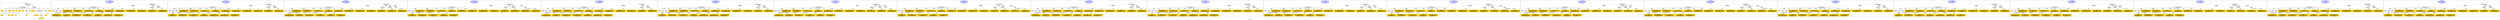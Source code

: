 digraph n0 {
fontcolor="blue"
remincross="true"
label="s04-ima-artworks.xml"
subgraph cluster_0 {
label="1-correct model"
n2[style="filled",color="white",fillcolor="lightgray",label="CulturalHeritageObject1"];
n3[shape="plaintext",style="filled",fillcolor="gold",label="creationDate"];
n4[style="filled",color="white",fillcolor="lightgray",label="Person1"];
n5[shape="plaintext",style="filled",fillcolor="gold",label="galleryLabel"];
n6[shape="plaintext",style="filled",fillcolor="gold",label="dimensions"];
n7[shape="plaintext",style="filled",fillcolor="gold",label="materials"];
n8[shape="plaintext",style="filled",fillcolor="gold",label="creditLine"];
n9[shape="plaintext",style="filled",fillcolor="gold",label="provenance"];
n10[style="filled",color="white",fillcolor="lightgray",label="Concept1"];
n11[shape="plaintext",style="filled",fillcolor="gold",label="title"];
n12[shape="plaintext",style="filled",fillcolor="gold",label="accessionNumber"];
n13[style="filled",color="white",fillcolor="lightgray",label="CulturalHeritageObject2"];
n14[style="filled",color="white",fillcolor="lightgray",label="Document2"];
n15[shape="plaintext",style="filled",fillcolor="gold",label="relatedArtworksTitle"];
n16[style="filled",color="white",fillcolor="lightgray",label="Document1"];
n17[shape="plaintext",style="filled",fillcolor="gold",label="nationality"];
n18[shape="plaintext",style="filled",fillcolor="gold",label="birthDate"];
n19[shape="plaintext",style="filled",fillcolor="gold",label="deathDate"];
n20[shape="plaintext",style="filled",fillcolor="gold",label="artist"];
n21[style="filled",color="white",fillcolor="lightgray",label="EuropeanaAggregation1"];
n22[style="filled",color="white",fillcolor="lightgray",label="WebResource1"];
n23[shape="plaintext",style="filled",fillcolor="gold",label="imageURL"];
n24[shape="plaintext",style="filled",fillcolor="gold",label="values"];
n25[shape="plaintext",style="filled",fillcolor="gold",label="relatedArtworksURL"];
n26[shape="plaintext",style="filled",fillcolor="gold",label="sourceURL"];
}
subgraph cluster_1 {
label="candidate 0\nlink coherence:0.8260869565217391\nnode coherence:0.8260869565217391\nconfidence:0.4569417663297775\nmapping score:0.5355193782054075\ncost:22.99977\n-precision:0.52-recall:0.5"
n28[style="filled",color="white",fillcolor="lightgray",label="CulturalHeritageObject1"];
n29[style="filled",color="white",fillcolor="lightgray",label="Person1"];
n30[style="filled",color="white",fillcolor="lightgray",label="Person2"];
n31[style="filled",color="white",fillcolor="lightgray",label="Concept1"];
n32[style="filled",color="white",fillcolor="lightgray",label="EuropeanaAggregation1"];
n33[style="filled",color="white",fillcolor="lightgray",label="WebResource1"];
n34[style="filled",color="white",fillcolor="lightgray",label="WebResource2"];
n35[shape="plaintext",style="filled",fillcolor="gold",label="creditLine\n[CulturalHeritageObject,provenance,0.637]\n[CulturalHeritageObject,description,0.149]\n[CulturalHeritageObject,title,0.136]\n[Person,biographicalInformation,0.078]"];
n36[shape="plaintext",style="filled",fillcolor="gold",label="title\n[CulturalHeritageObject,description,0.408]\n[CulturalHeritageObject,title,0.311]\n[Person,biographicalInformation,0.206]\n[Person,nameOfThePerson,0.075]"];
n37[shape="plaintext",style="filled",fillcolor="gold",label="sourceURL\n[WebResource,classLink,0.795]\n[CulturalHeritageObject,description,0.082]\n[CulturalHeritageObject,provenance,0.063]\n[Person,biographicalInformation,0.06]"];
n38[shape="plaintext",style="filled",fillcolor="gold",label="imageURL\n[WebResource,classLink,0.913]\n[CulturalHeritageObject,description,0.053]\n[CulturalHeritageObject,title,0.023]\n[Person,biographicalInformation,0.011]"];
n39[shape="plaintext",style="filled",fillcolor="gold",label="accessionNumber\n[CulturalHeritageObject,extent,0.6]\n[CulturalHeritageObject,accessionNumber,0.398]\n[CulturalHeritageObject,description,0.002]"];
n40[shape="plaintext",style="filled",fillcolor="gold",label="artist\n[Person,nameOfThePerson,0.688]\n[CulturalHeritageObject,description,0.129]\n[CulturalHeritageObject,title,0.101]\n[CulturalHeritageObject,provenance,0.082]"];
n41[shape="plaintext",style="filled",fillcolor="gold",label="birthDate\n[Person,dateOfBirth,0.452]\n[Person,dateOfDeath,0.281]\n[CulturalHeritageObject,created,0.222]\n[Person,biographicalInformation,0.045]"];
n42[shape="plaintext",style="filled",fillcolor="gold",label="galleryLabel\n[CulturalHeritageObject,description,0.435]\n[Person,biographicalInformation,0.416]\n[CulturalHeritageObject,title,0.108]\n[CulturalHeritageObject,provenance,0.041]"];
n43[shape="plaintext",style="filled",fillcolor="gold",label="provenance\n[CulturalHeritageObject,provenance,0.334]\n[CulturalHeritageObject,description,0.269]\n[Person,biographicalInformation,0.213]\n[CulturalHeritageObject,title,0.184]"];
n44[shape="plaintext",style="filled",fillcolor="gold",label="values\n[CulturalHeritageObject,description,0.446]\n[CulturalHeritageObject,title,0.293]\n[Person,biographicalInformation,0.148]\n[Concept,prefLabel,0.112]"];
n45[shape="plaintext",style="filled",fillcolor="gold",label="relatedArtworksURL\n[WebResource,classLink,0.787]\n[CulturalHeritageObject,description,0.084]\n[CulturalHeritageObject,provenance,0.068]\n[Person,biographicalInformation,0.06]"];
n46[shape="plaintext",style="filled",fillcolor="gold",label="dimensions\n[CulturalHeritageObject,extent,0.561]\n[CulturalHeritageObject,accessionNumber,0.227]\n[CulturalHeritageObject,description,0.124]\n[CulturalHeritageObject,title,0.088]"];
n47[shape="plaintext",style="filled",fillcolor="gold",label="deathDate\n[Person,dateOfDeath,0.454]\n[CulturalHeritageObject,created,0.298]\n[Person,dateOfBirth,0.174]\n[CulturalHeritageObject,title,0.074]"];
n48[shape="plaintext",style="filled",fillcolor="gold",label="relatedArtworksTitle\n[CulturalHeritageObject,description,0.408]\n[CulturalHeritageObject,title,0.304]\n[Person,biographicalInformation,0.188]\n[Person,nameOfThePerson,0.1]"];
n49[shape="plaintext",style="filled",fillcolor="gold",label="materials\n[CulturalHeritageObject,medium,0.77]\n[CulturalHeritageObject,provenance,0.088]\n[CulturalHeritageObject,description,0.08]\n[Person,biographicalInformation,0.062]"];
n50[shape="plaintext",style="filled",fillcolor="gold",label="nationality\n[Person,countryAssociatedWithThePerson,0.706]\n[CulturalHeritageObject,provenance,0.12]\n[Concept,prefLabel,0.104]\n[CulturalHeritageObject,title,0.069]"];
n51[shape="plaintext",style="filled",fillcolor="gold",label="creationDate\n[Person,dateOfBirth,0.501]\n[CulturalHeritageObject,created,0.251]\n[Person,dateOfDeath,0.145]\n[Person,biographicalInformation,0.103]"];
}
subgraph cluster_2 {
label="candidate 1\nlink coherence:0.8260869565217391\nnode coherence:0.8260869565217391\nconfidence:0.4569417663297775\nmapping score:0.5355193782054075\ncost:121.99977\n-precision:0.52-recall:0.5"
n53[style="filled",color="white",fillcolor="lightgray",label="CulturalHeritageObject1"];
n54[style="filled",color="white",fillcolor="lightgray",label="Person1"];
n55[style="filled",color="white",fillcolor="lightgray",label="Person2"];
n56[style="filled",color="white",fillcolor="lightgray",label="Concept1"];
n57[style="filled",color="white",fillcolor="lightgray",label="EuropeanaAggregation1"];
n58[style="filled",color="white",fillcolor="lightgray",label="WebResource1"];
n59[style="filled",color="white",fillcolor="lightgray",label="WebResource2"];
n60[shape="plaintext",style="filled",fillcolor="gold",label="creditLine\n[CulturalHeritageObject,provenance,0.637]\n[CulturalHeritageObject,description,0.149]\n[CulturalHeritageObject,title,0.136]\n[Person,biographicalInformation,0.078]"];
n61[shape="plaintext",style="filled",fillcolor="gold",label="title\n[CulturalHeritageObject,description,0.408]\n[CulturalHeritageObject,title,0.311]\n[Person,biographicalInformation,0.206]\n[Person,nameOfThePerson,0.075]"];
n62[shape="plaintext",style="filled",fillcolor="gold",label="relatedArtworksURL\n[WebResource,classLink,0.787]\n[CulturalHeritageObject,description,0.084]\n[CulturalHeritageObject,provenance,0.068]\n[Person,biographicalInformation,0.06]"];
n63[shape="plaintext",style="filled",fillcolor="gold",label="sourceURL\n[WebResource,classLink,0.795]\n[CulturalHeritageObject,description,0.082]\n[CulturalHeritageObject,provenance,0.063]\n[Person,biographicalInformation,0.06]"];
n64[shape="plaintext",style="filled",fillcolor="gold",label="imageURL\n[WebResource,classLink,0.913]\n[CulturalHeritageObject,description,0.053]\n[CulturalHeritageObject,title,0.023]\n[Person,biographicalInformation,0.011]"];
n65[shape="plaintext",style="filled",fillcolor="gold",label="accessionNumber\n[CulturalHeritageObject,extent,0.6]\n[CulturalHeritageObject,accessionNumber,0.398]\n[CulturalHeritageObject,description,0.002]"];
n66[shape="plaintext",style="filled",fillcolor="gold",label="artist\n[Person,nameOfThePerson,0.688]\n[CulturalHeritageObject,description,0.129]\n[CulturalHeritageObject,title,0.101]\n[CulturalHeritageObject,provenance,0.082]"];
n67[shape="plaintext",style="filled",fillcolor="gold",label="birthDate\n[Person,dateOfBirth,0.452]\n[Person,dateOfDeath,0.281]\n[CulturalHeritageObject,created,0.222]\n[Person,biographicalInformation,0.045]"];
n68[shape="plaintext",style="filled",fillcolor="gold",label="galleryLabel\n[CulturalHeritageObject,description,0.435]\n[Person,biographicalInformation,0.416]\n[CulturalHeritageObject,title,0.108]\n[CulturalHeritageObject,provenance,0.041]"];
n69[shape="plaintext",style="filled",fillcolor="gold",label="provenance\n[CulturalHeritageObject,provenance,0.334]\n[CulturalHeritageObject,description,0.269]\n[Person,biographicalInformation,0.213]\n[CulturalHeritageObject,title,0.184]"];
n70[shape="plaintext",style="filled",fillcolor="gold",label="values\n[CulturalHeritageObject,description,0.446]\n[CulturalHeritageObject,title,0.293]\n[Person,biographicalInformation,0.148]\n[Concept,prefLabel,0.112]"];
n71[shape="plaintext",style="filled",fillcolor="gold",label="dimensions\n[CulturalHeritageObject,extent,0.561]\n[CulturalHeritageObject,accessionNumber,0.227]\n[CulturalHeritageObject,description,0.124]\n[CulturalHeritageObject,title,0.088]"];
n72[shape="plaintext",style="filled",fillcolor="gold",label="deathDate\n[Person,dateOfDeath,0.454]\n[CulturalHeritageObject,created,0.298]\n[Person,dateOfBirth,0.174]\n[CulturalHeritageObject,title,0.074]"];
n73[shape="plaintext",style="filled",fillcolor="gold",label="relatedArtworksTitle\n[CulturalHeritageObject,description,0.408]\n[CulturalHeritageObject,title,0.304]\n[Person,biographicalInformation,0.188]\n[Person,nameOfThePerson,0.1]"];
n74[shape="plaintext",style="filled",fillcolor="gold",label="materials\n[CulturalHeritageObject,medium,0.77]\n[CulturalHeritageObject,provenance,0.088]\n[CulturalHeritageObject,description,0.08]\n[Person,biographicalInformation,0.062]"];
n75[shape="plaintext",style="filled",fillcolor="gold",label="nationality\n[Person,countryAssociatedWithThePerson,0.706]\n[CulturalHeritageObject,provenance,0.12]\n[Concept,prefLabel,0.104]\n[CulturalHeritageObject,title,0.069]"];
n76[shape="plaintext",style="filled",fillcolor="gold",label="creationDate\n[Person,dateOfBirth,0.501]\n[CulturalHeritageObject,created,0.251]\n[Person,dateOfDeath,0.145]\n[Person,biographicalInformation,0.103]"];
}
subgraph cluster_3 {
label="candidate 10\nlink coherence:0.8260869565217391\nnode coherence:0.8260869565217391\nconfidence:0.4554683039621465\nmapping score:0.5350282240828638\ncost:122.009772\n-precision:0.52-recall:0.5"
n78[style="filled",color="white",fillcolor="lightgray",label="CulturalHeritageObject1"];
n79[style="filled",color="white",fillcolor="lightgray",label="Person1"];
n80[style="filled",color="white",fillcolor="lightgray",label="Concept1"];
n81[style="filled",color="white",fillcolor="lightgray",label="EuropeanaAggregation1"];
n82[style="filled",color="white",fillcolor="lightgray",label="WebResource1"];
n83[style="filled",color="white",fillcolor="lightgray",label="WebResource2"];
n84[style="filled",color="white",fillcolor="lightgray",label="Person2"];
n85[shape="plaintext",style="filled",fillcolor="gold",label="creditLine\n[CulturalHeritageObject,provenance,0.637]\n[CulturalHeritageObject,description,0.149]\n[CulturalHeritageObject,title,0.136]\n[Person,biographicalInformation,0.078]"];
n86[shape="plaintext",style="filled",fillcolor="gold",label="relatedArtworksTitle\n[CulturalHeritageObject,description,0.408]\n[CulturalHeritageObject,title,0.304]\n[Person,biographicalInformation,0.188]\n[Person,nameOfThePerson,0.1]"];
n87[shape="plaintext",style="filled",fillcolor="gold",label="sourceURL\n[WebResource,classLink,0.795]\n[CulturalHeritageObject,description,0.082]\n[CulturalHeritageObject,provenance,0.063]\n[Person,biographicalInformation,0.06]"];
n88[shape="plaintext",style="filled",fillcolor="gold",label="imageURL\n[WebResource,classLink,0.913]\n[CulturalHeritageObject,description,0.053]\n[CulturalHeritageObject,title,0.023]\n[Person,biographicalInformation,0.011]"];
n89[shape="plaintext",style="filled",fillcolor="gold",label="accessionNumber\n[CulturalHeritageObject,extent,0.6]\n[CulturalHeritageObject,accessionNumber,0.398]\n[CulturalHeritageObject,description,0.002]"];
n90[shape="plaintext",style="filled",fillcolor="gold",label="artist\n[Person,nameOfThePerson,0.688]\n[CulturalHeritageObject,description,0.129]\n[CulturalHeritageObject,title,0.101]\n[CulturalHeritageObject,provenance,0.082]"];
n91[shape="plaintext",style="filled",fillcolor="gold",label="birthDate\n[Person,dateOfBirth,0.452]\n[Person,dateOfDeath,0.281]\n[CulturalHeritageObject,created,0.222]\n[Person,biographicalInformation,0.045]"];
n92[shape="plaintext",style="filled",fillcolor="gold",label="galleryLabel\n[CulturalHeritageObject,description,0.435]\n[Person,biographicalInformation,0.416]\n[CulturalHeritageObject,title,0.108]\n[CulturalHeritageObject,provenance,0.041]"];
n93[shape="plaintext",style="filled",fillcolor="gold",label="provenance\n[CulturalHeritageObject,provenance,0.334]\n[CulturalHeritageObject,description,0.269]\n[Person,biographicalInformation,0.213]\n[CulturalHeritageObject,title,0.184]"];
n94[shape="plaintext",style="filled",fillcolor="gold",label="values\n[CulturalHeritageObject,description,0.446]\n[CulturalHeritageObject,title,0.293]\n[Person,biographicalInformation,0.148]\n[Concept,prefLabel,0.112]"];
n95[shape="plaintext",style="filled",fillcolor="gold",label="relatedArtworksURL\n[WebResource,classLink,0.787]\n[CulturalHeritageObject,description,0.084]\n[CulturalHeritageObject,provenance,0.068]\n[Person,biographicalInformation,0.06]"];
n96[shape="plaintext",style="filled",fillcolor="gold",label="dimensions\n[CulturalHeritageObject,extent,0.561]\n[CulturalHeritageObject,accessionNumber,0.227]\n[CulturalHeritageObject,description,0.124]\n[CulturalHeritageObject,title,0.088]"];
n97[shape="plaintext",style="filled",fillcolor="gold",label="deathDate\n[Person,dateOfDeath,0.454]\n[CulturalHeritageObject,created,0.298]\n[Person,dateOfBirth,0.174]\n[CulturalHeritageObject,title,0.074]"];
n98[shape="plaintext",style="filled",fillcolor="gold",label="title\n[CulturalHeritageObject,description,0.408]\n[CulturalHeritageObject,title,0.311]\n[Person,biographicalInformation,0.206]\n[Person,nameOfThePerson,0.075]"];
n99[shape="plaintext",style="filled",fillcolor="gold",label="materials\n[CulturalHeritageObject,medium,0.77]\n[CulturalHeritageObject,provenance,0.088]\n[CulturalHeritageObject,description,0.08]\n[Person,biographicalInformation,0.062]"];
n100[shape="plaintext",style="filled",fillcolor="gold",label="nationality\n[Person,countryAssociatedWithThePerson,0.706]\n[CulturalHeritageObject,provenance,0.12]\n[Concept,prefLabel,0.104]\n[CulturalHeritageObject,title,0.069]"];
n101[shape="plaintext",style="filled",fillcolor="gold",label="creationDate\n[Person,dateOfBirth,0.501]\n[CulturalHeritageObject,created,0.251]\n[Person,dateOfDeath,0.145]\n[Person,biographicalInformation,0.103]"];
}
subgraph cluster_4 {
label="candidate 11\nlink coherence:0.8260869565217391\nnode coherence:0.8260869565217391\nconfidence:0.4554683039621465\nmapping score:0.5350282240828638\ncost:221.009772\n-precision:0.52-recall:0.5"
n103[style="filled",color="white",fillcolor="lightgray",label="CulturalHeritageObject1"];
n104[style="filled",color="white",fillcolor="lightgray",label="Person1"];
n105[style="filled",color="white",fillcolor="lightgray",label="Concept1"];
n106[style="filled",color="white",fillcolor="lightgray",label="EuropeanaAggregation1"];
n107[style="filled",color="white",fillcolor="lightgray",label="WebResource1"];
n108[style="filled",color="white",fillcolor="lightgray",label="WebResource2"];
n109[style="filled",color="white",fillcolor="lightgray",label="Person2"];
n110[shape="plaintext",style="filled",fillcolor="gold",label="creditLine\n[CulturalHeritageObject,provenance,0.637]\n[CulturalHeritageObject,description,0.149]\n[CulturalHeritageObject,title,0.136]\n[Person,biographicalInformation,0.078]"];
n111[shape="plaintext",style="filled",fillcolor="gold",label="relatedArtworksTitle\n[CulturalHeritageObject,description,0.408]\n[CulturalHeritageObject,title,0.304]\n[Person,biographicalInformation,0.188]\n[Person,nameOfThePerson,0.1]"];
n112[shape="plaintext",style="filled",fillcolor="gold",label="relatedArtworksURL\n[WebResource,classLink,0.787]\n[CulturalHeritageObject,description,0.084]\n[CulturalHeritageObject,provenance,0.068]\n[Person,biographicalInformation,0.06]"];
n113[shape="plaintext",style="filled",fillcolor="gold",label="sourceURL\n[WebResource,classLink,0.795]\n[CulturalHeritageObject,description,0.082]\n[CulturalHeritageObject,provenance,0.063]\n[Person,biographicalInformation,0.06]"];
n114[shape="plaintext",style="filled",fillcolor="gold",label="imageURL\n[WebResource,classLink,0.913]\n[CulturalHeritageObject,description,0.053]\n[CulturalHeritageObject,title,0.023]\n[Person,biographicalInformation,0.011]"];
n115[shape="plaintext",style="filled",fillcolor="gold",label="accessionNumber\n[CulturalHeritageObject,extent,0.6]\n[CulturalHeritageObject,accessionNumber,0.398]\n[CulturalHeritageObject,description,0.002]"];
n116[shape="plaintext",style="filled",fillcolor="gold",label="artist\n[Person,nameOfThePerson,0.688]\n[CulturalHeritageObject,description,0.129]\n[CulturalHeritageObject,title,0.101]\n[CulturalHeritageObject,provenance,0.082]"];
n117[shape="plaintext",style="filled",fillcolor="gold",label="birthDate\n[Person,dateOfBirth,0.452]\n[Person,dateOfDeath,0.281]\n[CulturalHeritageObject,created,0.222]\n[Person,biographicalInformation,0.045]"];
n118[shape="plaintext",style="filled",fillcolor="gold",label="galleryLabel\n[CulturalHeritageObject,description,0.435]\n[Person,biographicalInformation,0.416]\n[CulturalHeritageObject,title,0.108]\n[CulturalHeritageObject,provenance,0.041]"];
n119[shape="plaintext",style="filled",fillcolor="gold",label="provenance\n[CulturalHeritageObject,provenance,0.334]\n[CulturalHeritageObject,description,0.269]\n[Person,biographicalInformation,0.213]\n[CulturalHeritageObject,title,0.184]"];
n120[shape="plaintext",style="filled",fillcolor="gold",label="values\n[CulturalHeritageObject,description,0.446]\n[CulturalHeritageObject,title,0.293]\n[Person,biographicalInformation,0.148]\n[Concept,prefLabel,0.112]"];
n121[shape="plaintext",style="filled",fillcolor="gold",label="dimensions\n[CulturalHeritageObject,extent,0.561]\n[CulturalHeritageObject,accessionNumber,0.227]\n[CulturalHeritageObject,description,0.124]\n[CulturalHeritageObject,title,0.088]"];
n122[shape="plaintext",style="filled",fillcolor="gold",label="deathDate\n[Person,dateOfDeath,0.454]\n[CulturalHeritageObject,created,0.298]\n[Person,dateOfBirth,0.174]\n[CulturalHeritageObject,title,0.074]"];
n123[shape="plaintext",style="filled",fillcolor="gold",label="title\n[CulturalHeritageObject,description,0.408]\n[CulturalHeritageObject,title,0.311]\n[Person,biographicalInformation,0.206]\n[Person,nameOfThePerson,0.075]"];
n124[shape="plaintext",style="filled",fillcolor="gold",label="materials\n[CulturalHeritageObject,medium,0.77]\n[CulturalHeritageObject,provenance,0.088]\n[CulturalHeritageObject,description,0.08]\n[Person,biographicalInformation,0.062]"];
n125[shape="plaintext",style="filled",fillcolor="gold",label="nationality\n[Person,countryAssociatedWithThePerson,0.706]\n[CulturalHeritageObject,provenance,0.12]\n[Concept,prefLabel,0.104]\n[CulturalHeritageObject,title,0.069]"];
n126[shape="plaintext",style="filled",fillcolor="gold",label="creationDate\n[Person,dateOfBirth,0.501]\n[CulturalHeritageObject,created,0.251]\n[Person,dateOfDeath,0.145]\n[Person,biographicalInformation,0.103]"];
}
subgraph cluster_5 {
label="candidate 12\nlink coherence:0.8260869565217391\nnode coherence:0.8260869565217391\nconfidence:0.4549597143197405\nmapping score:0.5348586942020618\ncost:22.99977\n-precision:0.52-recall:0.5"
n128[style="filled",color="white",fillcolor="lightgray",label="CulturalHeritageObject1"];
n129[style="filled",color="white",fillcolor="lightgray",label="Person1"];
n130[style="filled",color="white",fillcolor="lightgray",label="Person2"];
n131[style="filled",color="white",fillcolor="lightgray",label="Concept1"];
n132[style="filled",color="white",fillcolor="lightgray",label="EuropeanaAggregation1"];
n133[style="filled",color="white",fillcolor="lightgray",label="WebResource1"];
n134[style="filled",color="white",fillcolor="lightgray",label="WebResource2"];
n135[shape="plaintext",style="filled",fillcolor="gold",label="creditLine\n[CulturalHeritageObject,provenance,0.637]\n[CulturalHeritageObject,description,0.149]\n[CulturalHeritageObject,title,0.136]\n[Person,biographicalInformation,0.078]"];
n136[shape="plaintext",style="filled",fillcolor="gold",label="relatedArtworksTitle\n[CulturalHeritageObject,description,0.408]\n[CulturalHeritageObject,title,0.304]\n[Person,biographicalInformation,0.188]\n[Person,nameOfThePerson,0.1]"];
n137[shape="plaintext",style="filled",fillcolor="gold",label="relatedArtworksURL\n[WebResource,classLink,0.787]\n[CulturalHeritageObject,description,0.084]\n[CulturalHeritageObject,provenance,0.068]\n[Person,biographicalInformation,0.06]"];
n138[shape="plaintext",style="filled",fillcolor="gold",label="imageURL\n[WebResource,classLink,0.913]\n[CulturalHeritageObject,description,0.053]\n[CulturalHeritageObject,title,0.023]\n[Person,biographicalInformation,0.011]"];
n139[shape="plaintext",style="filled",fillcolor="gold",label="accessionNumber\n[CulturalHeritageObject,extent,0.6]\n[CulturalHeritageObject,accessionNumber,0.398]\n[CulturalHeritageObject,description,0.002]"];
n140[shape="plaintext",style="filled",fillcolor="gold",label="artist\n[Person,nameOfThePerson,0.688]\n[CulturalHeritageObject,description,0.129]\n[CulturalHeritageObject,title,0.101]\n[CulturalHeritageObject,provenance,0.082]"];
n141[shape="plaintext",style="filled",fillcolor="gold",label="birthDate\n[Person,dateOfBirth,0.452]\n[Person,dateOfDeath,0.281]\n[CulturalHeritageObject,created,0.222]\n[Person,biographicalInformation,0.045]"];
n142[shape="plaintext",style="filled",fillcolor="gold",label="galleryLabel\n[CulturalHeritageObject,description,0.435]\n[Person,biographicalInformation,0.416]\n[CulturalHeritageObject,title,0.108]\n[CulturalHeritageObject,provenance,0.041]"];
n143[shape="plaintext",style="filled",fillcolor="gold",label="provenance\n[CulturalHeritageObject,provenance,0.334]\n[CulturalHeritageObject,description,0.269]\n[Person,biographicalInformation,0.213]\n[CulturalHeritageObject,title,0.184]"];
n144[shape="plaintext",style="filled",fillcolor="gold",label="sourceURL\n[WebResource,classLink,0.795]\n[CulturalHeritageObject,description,0.082]\n[CulturalHeritageObject,provenance,0.063]\n[Person,biographicalInformation,0.06]"];
n145[shape="plaintext",style="filled",fillcolor="gold",label="values\n[CulturalHeritageObject,description,0.446]\n[CulturalHeritageObject,title,0.293]\n[Person,biographicalInformation,0.148]\n[Concept,prefLabel,0.112]"];
n146[shape="plaintext",style="filled",fillcolor="gold",label="dimensions\n[CulturalHeritageObject,extent,0.561]\n[CulturalHeritageObject,accessionNumber,0.227]\n[CulturalHeritageObject,description,0.124]\n[CulturalHeritageObject,title,0.088]"];
n147[shape="plaintext",style="filled",fillcolor="gold",label="deathDate\n[Person,dateOfDeath,0.454]\n[CulturalHeritageObject,created,0.298]\n[Person,dateOfBirth,0.174]\n[CulturalHeritageObject,title,0.074]"];
n148[shape="plaintext",style="filled",fillcolor="gold",label="title\n[CulturalHeritageObject,description,0.408]\n[CulturalHeritageObject,title,0.311]\n[Person,biographicalInformation,0.206]\n[Person,nameOfThePerson,0.075]"];
n149[shape="plaintext",style="filled",fillcolor="gold",label="materials\n[CulturalHeritageObject,medium,0.77]\n[CulturalHeritageObject,provenance,0.088]\n[CulturalHeritageObject,description,0.08]\n[Person,biographicalInformation,0.062]"];
n150[shape="plaintext",style="filled",fillcolor="gold",label="nationality\n[Person,countryAssociatedWithThePerson,0.706]\n[CulturalHeritageObject,provenance,0.12]\n[Concept,prefLabel,0.104]\n[CulturalHeritageObject,title,0.069]"];
n151[shape="plaintext",style="filled",fillcolor="gold",label="creationDate\n[Person,dateOfBirth,0.501]\n[CulturalHeritageObject,created,0.251]\n[Person,dateOfDeath,0.145]\n[Person,biographicalInformation,0.103]"];
}
subgraph cluster_6 {
label="candidate 13\nlink coherence:0.8260869565217391\nnode coherence:0.8260869565217391\nconfidence:0.4549597143197405\nmapping score:0.5348586942020618\ncost:121.99977\n-precision:0.52-recall:0.5"
n153[style="filled",color="white",fillcolor="lightgray",label="CulturalHeritageObject1"];
n154[style="filled",color="white",fillcolor="lightgray",label="Person1"];
n155[style="filled",color="white",fillcolor="lightgray",label="Person2"];
n156[style="filled",color="white",fillcolor="lightgray",label="Concept1"];
n157[style="filled",color="white",fillcolor="lightgray",label="EuropeanaAggregation1"];
n158[style="filled",color="white",fillcolor="lightgray",label="WebResource1"];
n159[style="filled",color="white",fillcolor="lightgray",label="WebResource2"];
n160[shape="plaintext",style="filled",fillcolor="gold",label="creditLine\n[CulturalHeritageObject,provenance,0.637]\n[CulturalHeritageObject,description,0.149]\n[CulturalHeritageObject,title,0.136]\n[Person,biographicalInformation,0.078]"];
n161[shape="plaintext",style="filled",fillcolor="gold",label="sourceURL\n[WebResource,classLink,0.795]\n[CulturalHeritageObject,description,0.082]\n[CulturalHeritageObject,provenance,0.063]\n[Person,biographicalInformation,0.06]"];
n162[shape="plaintext",style="filled",fillcolor="gold",label="relatedArtworksTitle\n[CulturalHeritageObject,description,0.408]\n[CulturalHeritageObject,title,0.304]\n[Person,biographicalInformation,0.188]\n[Person,nameOfThePerson,0.1]"];
n163[shape="plaintext",style="filled",fillcolor="gold",label="relatedArtworksURL\n[WebResource,classLink,0.787]\n[CulturalHeritageObject,description,0.084]\n[CulturalHeritageObject,provenance,0.068]\n[Person,biographicalInformation,0.06]"];
n164[shape="plaintext",style="filled",fillcolor="gold",label="imageURL\n[WebResource,classLink,0.913]\n[CulturalHeritageObject,description,0.053]\n[CulturalHeritageObject,title,0.023]\n[Person,biographicalInformation,0.011]"];
n165[shape="plaintext",style="filled",fillcolor="gold",label="accessionNumber\n[CulturalHeritageObject,extent,0.6]\n[CulturalHeritageObject,accessionNumber,0.398]\n[CulturalHeritageObject,description,0.002]"];
n166[shape="plaintext",style="filled",fillcolor="gold",label="artist\n[Person,nameOfThePerson,0.688]\n[CulturalHeritageObject,description,0.129]\n[CulturalHeritageObject,title,0.101]\n[CulturalHeritageObject,provenance,0.082]"];
n167[shape="plaintext",style="filled",fillcolor="gold",label="birthDate\n[Person,dateOfBirth,0.452]\n[Person,dateOfDeath,0.281]\n[CulturalHeritageObject,created,0.222]\n[Person,biographicalInformation,0.045]"];
n168[shape="plaintext",style="filled",fillcolor="gold",label="galleryLabel\n[CulturalHeritageObject,description,0.435]\n[Person,biographicalInformation,0.416]\n[CulturalHeritageObject,title,0.108]\n[CulturalHeritageObject,provenance,0.041]"];
n169[shape="plaintext",style="filled",fillcolor="gold",label="provenance\n[CulturalHeritageObject,provenance,0.334]\n[CulturalHeritageObject,description,0.269]\n[Person,biographicalInformation,0.213]\n[CulturalHeritageObject,title,0.184]"];
n170[shape="plaintext",style="filled",fillcolor="gold",label="values\n[CulturalHeritageObject,description,0.446]\n[CulturalHeritageObject,title,0.293]\n[Person,biographicalInformation,0.148]\n[Concept,prefLabel,0.112]"];
n171[shape="plaintext",style="filled",fillcolor="gold",label="dimensions\n[CulturalHeritageObject,extent,0.561]\n[CulturalHeritageObject,accessionNumber,0.227]\n[CulturalHeritageObject,description,0.124]\n[CulturalHeritageObject,title,0.088]"];
n172[shape="plaintext",style="filled",fillcolor="gold",label="deathDate\n[Person,dateOfDeath,0.454]\n[CulturalHeritageObject,created,0.298]\n[Person,dateOfBirth,0.174]\n[CulturalHeritageObject,title,0.074]"];
n173[shape="plaintext",style="filled",fillcolor="gold",label="title\n[CulturalHeritageObject,description,0.408]\n[CulturalHeritageObject,title,0.311]\n[Person,biographicalInformation,0.206]\n[Person,nameOfThePerson,0.075]"];
n174[shape="plaintext",style="filled",fillcolor="gold",label="materials\n[CulturalHeritageObject,medium,0.77]\n[CulturalHeritageObject,provenance,0.088]\n[CulturalHeritageObject,description,0.08]\n[Person,biographicalInformation,0.062]"];
n175[shape="plaintext",style="filled",fillcolor="gold",label="nationality\n[Person,countryAssociatedWithThePerson,0.706]\n[CulturalHeritageObject,provenance,0.12]\n[Concept,prefLabel,0.104]\n[CulturalHeritageObject,title,0.069]"];
n176[shape="plaintext",style="filled",fillcolor="gold",label="creationDate\n[Person,dateOfBirth,0.501]\n[CulturalHeritageObject,created,0.251]\n[Person,dateOfDeath,0.145]\n[Person,biographicalInformation,0.103]"];
}
subgraph cluster_7 {
label="candidate 14\nlink coherence:0.8260869565217391\nnode coherence:0.8260869565217391\nconfidence:0.4549597143197405\nmapping score:0.5348586942020618\ncost:122.009772\n-precision:0.52-recall:0.5"
n178[style="filled",color="white",fillcolor="lightgray",label="CulturalHeritageObject1"];
n179[style="filled",color="white",fillcolor="lightgray",label="Person1"];
n180[style="filled",color="white",fillcolor="lightgray",label="Concept1"];
n181[style="filled",color="white",fillcolor="lightgray",label="EuropeanaAggregation1"];
n182[style="filled",color="white",fillcolor="lightgray",label="WebResource1"];
n183[style="filled",color="white",fillcolor="lightgray",label="WebResource2"];
n184[style="filled",color="white",fillcolor="lightgray",label="Person2"];
n185[shape="plaintext",style="filled",fillcolor="gold",label="creditLine\n[CulturalHeritageObject,provenance,0.637]\n[CulturalHeritageObject,description,0.149]\n[CulturalHeritageObject,title,0.136]\n[Person,biographicalInformation,0.078]"];
n186[shape="plaintext",style="filled",fillcolor="gold",label="relatedArtworksTitle\n[CulturalHeritageObject,description,0.408]\n[CulturalHeritageObject,title,0.304]\n[Person,biographicalInformation,0.188]\n[Person,nameOfThePerson,0.1]"];
n187[shape="plaintext",style="filled",fillcolor="gold",label="relatedArtworksURL\n[WebResource,classLink,0.787]\n[CulturalHeritageObject,description,0.084]\n[CulturalHeritageObject,provenance,0.068]\n[Person,biographicalInformation,0.06]"];
n188[shape="plaintext",style="filled",fillcolor="gold",label="imageURL\n[WebResource,classLink,0.913]\n[CulturalHeritageObject,description,0.053]\n[CulturalHeritageObject,title,0.023]\n[Person,biographicalInformation,0.011]"];
n189[shape="plaintext",style="filled",fillcolor="gold",label="accessionNumber\n[CulturalHeritageObject,extent,0.6]\n[CulturalHeritageObject,accessionNumber,0.398]\n[CulturalHeritageObject,description,0.002]"];
n190[shape="plaintext",style="filled",fillcolor="gold",label="artist\n[Person,nameOfThePerson,0.688]\n[CulturalHeritageObject,description,0.129]\n[CulturalHeritageObject,title,0.101]\n[CulturalHeritageObject,provenance,0.082]"];
n191[shape="plaintext",style="filled",fillcolor="gold",label="birthDate\n[Person,dateOfBirth,0.452]\n[Person,dateOfDeath,0.281]\n[CulturalHeritageObject,created,0.222]\n[Person,biographicalInformation,0.045]"];
n192[shape="plaintext",style="filled",fillcolor="gold",label="galleryLabel\n[CulturalHeritageObject,description,0.435]\n[Person,biographicalInformation,0.416]\n[CulturalHeritageObject,title,0.108]\n[CulturalHeritageObject,provenance,0.041]"];
n193[shape="plaintext",style="filled",fillcolor="gold",label="provenance\n[CulturalHeritageObject,provenance,0.334]\n[CulturalHeritageObject,description,0.269]\n[Person,biographicalInformation,0.213]\n[CulturalHeritageObject,title,0.184]"];
n194[shape="plaintext",style="filled",fillcolor="gold",label="sourceURL\n[WebResource,classLink,0.795]\n[CulturalHeritageObject,description,0.082]\n[CulturalHeritageObject,provenance,0.063]\n[Person,biographicalInformation,0.06]"];
n195[shape="plaintext",style="filled",fillcolor="gold",label="values\n[CulturalHeritageObject,description,0.446]\n[CulturalHeritageObject,title,0.293]\n[Person,biographicalInformation,0.148]\n[Concept,prefLabel,0.112]"];
n196[shape="plaintext",style="filled",fillcolor="gold",label="dimensions\n[CulturalHeritageObject,extent,0.561]\n[CulturalHeritageObject,accessionNumber,0.227]\n[CulturalHeritageObject,description,0.124]\n[CulturalHeritageObject,title,0.088]"];
n197[shape="plaintext",style="filled",fillcolor="gold",label="deathDate\n[Person,dateOfDeath,0.454]\n[CulturalHeritageObject,created,0.298]\n[Person,dateOfBirth,0.174]\n[CulturalHeritageObject,title,0.074]"];
n198[shape="plaintext",style="filled",fillcolor="gold",label="title\n[CulturalHeritageObject,description,0.408]\n[CulturalHeritageObject,title,0.311]\n[Person,biographicalInformation,0.206]\n[Person,nameOfThePerson,0.075]"];
n199[shape="plaintext",style="filled",fillcolor="gold",label="materials\n[CulturalHeritageObject,medium,0.77]\n[CulturalHeritageObject,provenance,0.088]\n[CulturalHeritageObject,description,0.08]\n[Person,biographicalInformation,0.062]"];
n200[shape="plaintext",style="filled",fillcolor="gold",label="nationality\n[Person,countryAssociatedWithThePerson,0.706]\n[CulturalHeritageObject,provenance,0.12]\n[Concept,prefLabel,0.104]\n[CulturalHeritageObject,title,0.069]"];
n201[shape="plaintext",style="filled",fillcolor="gold",label="creationDate\n[Person,dateOfBirth,0.501]\n[CulturalHeritageObject,created,0.251]\n[Person,dateOfDeath,0.145]\n[Person,biographicalInformation,0.103]"];
}
subgraph cluster_8 {
label="candidate 15\nlink coherence:0.8260869565217391\nnode coherence:0.8260869565217391\nconfidence:0.4549597143197405\nmapping score:0.5348586942020618\ncost:221.009772\n-precision:0.52-recall:0.5"
n203[style="filled",color="white",fillcolor="lightgray",label="CulturalHeritageObject1"];
n204[style="filled",color="white",fillcolor="lightgray",label="Person1"];
n205[style="filled",color="white",fillcolor="lightgray",label="Concept1"];
n206[style="filled",color="white",fillcolor="lightgray",label="EuropeanaAggregation1"];
n207[style="filled",color="white",fillcolor="lightgray",label="WebResource1"];
n208[style="filled",color="white",fillcolor="lightgray",label="WebResource2"];
n209[style="filled",color="white",fillcolor="lightgray",label="Person2"];
n210[shape="plaintext",style="filled",fillcolor="gold",label="creditLine\n[CulturalHeritageObject,provenance,0.637]\n[CulturalHeritageObject,description,0.149]\n[CulturalHeritageObject,title,0.136]\n[Person,biographicalInformation,0.078]"];
n211[shape="plaintext",style="filled",fillcolor="gold",label="sourceURL\n[WebResource,classLink,0.795]\n[CulturalHeritageObject,description,0.082]\n[CulturalHeritageObject,provenance,0.063]\n[Person,biographicalInformation,0.06]"];
n212[shape="plaintext",style="filled",fillcolor="gold",label="relatedArtworksTitle\n[CulturalHeritageObject,description,0.408]\n[CulturalHeritageObject,title,0.304]\n[Person,biographicalInformation,0.188]\n[Person,nameOfThePerson,0.1]"];
n213[shape="plaintext",style="filled",fillcolor="gold",label="relatedArtworksURL\n[WebResource,classLink,0.787]\n[CulturalHeritageObject,description,0.084]\n[CulturalHeritageObject,provenance,0.068]\n[Person,biographicalInformation,0.06]"];
n214[shape="plaintext",style="filled",fillcolor="gold",label="imageURL\n[WebResource,classLink,0.913]\n[CulturalHeritageObject,description,0.053]\n[CulturalHeritageObject,title,0.023]\n[Person,biographicalInformation,0.011]"];
n215[shape="plaintext",style="filled",fillcolor="gold",label="accessionNumber\n[CulturalHeritageObject,extent,0.6]\n[CulturalHeritageObject,accessionNumber,0.398]\n[CulturalHeritageObject,description,0.002]"];
n216[shape="plaintext",style="filled",fillcolor="gold",label="artist\n[Person,nameOfThePerson,0.688]\n[CulturalHeritageObject,description,0.129]\n[CulturalHeritageObject,title,0.101]\n[CulturalHeritageObject,provenance,0.082]"];
n217[shape="plaintext",style="filled",fillcolor="gold",label="birthDate\n[Person,dateOfBirth,0.452]\n[Person,dateOfDeath,0.281]\n[CulturalHeritageObject,created,0.222]\n[Person,biographicalInformation,0.045]"];
n218[shape="plaintext",style="filled",fillcolor="gold",label="galleryLabel\n[CulturalHeritageObject,description,0.435]\n[Person,biographicalInformation,0.416]\n[CulturalHeritageObject,title,0.108]\n[CulturalHeritageObject,provenance,0.041]"];
n219[shape="plaintext",style="filled",fillcolor="gold",label="provenance\n[CulturalHeritageObject,provenance,0.334]\n[CulturalHeritageObject,description,0.269]\n[Person,biographicalInformation,0.213]\n[CulturalHeritageObject,title,0.184]"];
n220[shape="plaintext",style="filled",fillcolor="gold",label="values\n[CulturalHeritageObject,description,0.446]\n[CulturalHeritageObject,title,0.293]\n[Person,biographicalInformation,0.148]\n[Concept,prefLabel,0.112]"];
n221[shape="plaintext",style="filled",fillcolor="gold",label="dimensions\n[CulturalHeritageObject,extent,0.561]\n[CulturalHeritageObject,accessionNumber,0.227]\n[CulturalHeritageObject,description,0.124]\n[CulturalHeritageObject,title,0.088]"];
n222[shape="plaintext",style="filled",fillcolor="gold",label="deathDate\n[Person,dateOfDeath,0.454]\n[CulturalHeritageObject,created,0.298]\n[Person,dateOfBirth,0.174]\n[CulturalHeritageObject,title,0.074]"];
n223[shape="plaintext",style="filled",fillcolor="gold",label="title\n[CulturalHeritageObject,description,0.408]\n[CulturalHeritageObject,title,0.311]\n[Person,biographicalInformation,0.206]\n[Person,nameOfThePerson,0.075]"];
n224[shape="plaintext",style="filled",fillcolor="gold",label="materials\n[CulturalHeritageObject,medium,0.77]\n[CulturalHeritageObject,provenance,0.088]\n[CulturalHeritageObject,description,0.08]\n[Person,biographicalInformation,0.062]"];
n225[shape="plaintext",style="filled",fillcolor="gold",label="nationality\n[Person,countryAssociatedWithThePerson,0.706]\n[CulturalHeritageObject,provenance,0.12]\n[Concept,prefLabel,0.104]\n[CulturalHeritageObject,title,0.069]"];
n226[shape="plaintext",style="filled",fillcolor="gold",label="creationDate\n[Person,dateOfBirth,0.501]\n[CulturalHeritageObject,created,0.251]\n[Person,dateOfDeath,0.145]\n[Person,biographicalInformation,0.103]"];
}
subgraph cluster_9 {
label="candidate 16\nlink coherence:0.8260869565217391\nnode coherence:0.8260869565217391\nconfidence:0.45116537647453236\nmapping score:0.5335939149203258\ncost:22.99977\n-precision:0.48-recall:0.46"
n228[style="filled",color="white",fillcolor="lightgray",label="CulturalHeritageObject1"];
n229[style="filled",color="white",fillcolor="lightgray",label="Person1"];
n230[style="filled",color="white",fillcolor="lightgray",label="Person2"];
n231[style="filled",color="white",fillcolor="lightgray",label="Concept1"];
n232[style="filled",color="white",fillcolor="lightgray",label="EuropeanaAggregation1"];
n233[style="filled",color="white",fillcolor="lightgray",label="WebResource1"];
n234[style="filled",color="white",fillcolor="lightgray",label="WebResource2"];
n235[shape="plaintext",style="filled",fillcolor="gold",label="creditLine\n[CulturalHeritageObject,provenance,0.637]\n[CulturalHeritageObject,description,0.149]\n[CulturalHeritageObject,title,0.136]\n[Person,biographicalInformation,0.078]"];
n236[shape="plaintext",style="filled",fillcolor="gold",label="title\n[CulturalHeritageObject,description,0.408]\n[CulturalHeritageObject,title,0.311]\n[Person,biographicalInformation,0.206]\n[Person,nameOfThePerson,0.075]"];
n237[shape="plaintext",style="filled",fillcolor="gold",label="sourceURL\n[WebResource,classLink,0.795]\n[CulturalHeritageObject,description,0.082]\n[CulturalHeritageObject,provenance,0.063]\n[Person,biographicalInformation,0.06]"];
n238[shape="plaintext",style="filled",fillcolor="gold",label="imageURL\n[WebResource,classLink,0.913]\n[CulturalHeritageObject,description,0.053]\n[CulturalHeritageObject,title,0.023]\n[Person,biographicalInformation,0.011]"];
n239[shape="plaintext",style="filled",fillcolor="gold",label="accessionNumber\n[CulturalHeritageObject,extent,0.6]\n[CulturalHeritageObject,accessionNumber,0.398]\n[CulturalHeritageObject,description,0.002]"];
n240[shape="plaintext",style="filled",fillcolor="gold",label="artist\n[Person,nameOfThePerson,0.688]\n[CulturalHeritageObject,description,0.129]\n[CulturalHeritageObject,title,0.101]\n[CulturalHeritageObject,provenance,0.082]"];
n241[shape="plaintext",style="filled",fillcolor="gold",label="deathDate\n[Person,dateOfDeath,0.454]\n[CulturalHeritageObject,created,0.298]\n[Person,dateOfBirth,0.174]\n[CulturalHeritageObject,title,0.074]"];
n242[shape="plaintext",style="filled",fillcolor="gold",label="galleryLabel\n[CulturalHeritageObject,description,0.435]\n[Person,biographicalInformation,0.416]\n[CulturalHeritageObject,title,0.108]\n[CulturalHeritageObject,provenance,0.041]"];
n243[shape="plaintext",style="filled",fillcolor="gold",label="provenance\n[CulturalHeritageObject,provenance,0.334]\n[CulturalHeritageObject,description,0.269]\n[Person,biographicalInformation,0.213]\n[CulturalHeritageObject,title,0.184]"];
n244[shape="plaintext",style="filled",fillcolor="gold",label="values\n[CulturalHeritageObject,description,0.446]\n[CulturalHeritageObject,title,0.293]\n[Person,biographicalInformation,0.148]\n[Concept,prefLabel,0.112]"];
n245[shape="plaintext",style="filled",fillcolor="gold",label="relatedArtworksURL\n[WebResource,classLink,0.787]\n[CulturalHeritageObject,description,0.084]\n[CulturalHeritageObject,provenance,0.068]\n[Person,biographicalInformation,0.06]"];
n246[shape="plaintext",style="filled",fillcolor="gold",label="dimensions\n[CulturalHeritageObject,extent,0.561]\n[CulturalHeritageObject,accessionNumber,0.227]\n[CulturalHeritageObject,description,0.124]\n[CulturalHeritageObject,title,0.088]"];
n247[shape="plaintext",style="filled",fillcolor="gold",label="birthDate\n[Person,dateOfBirth,0.452]\n[Person,dateOfDeath,0.281]\n[CulturalHeritageObject,created,0.222]\n[Person,biographicalInformation,0.045]"];
n248[shape="plaintext",style="filled",fillcolor="gold",label="relatedArtworksTitle\n[CulturalHeritageObject,description,0.408]\n[CulturalHeritageObject,title,0.304]\n[Person,biographicalInformation,0.188]\n[Person,nameOfThePerson,0.1]"];
n249[shape="plaintext",style="filled",fillcolor="gold",label="materials\n[CulturalHeritageObject,medium,0.77]\n[CulturalHeritageObject,provenance,0.088]\n[CulturalHeritageObject,description,0.08]\n[Person,biographicalInformation,0.062]"];
n250[shape="plaintext",style="filled",fillcolor="gold",label="nationality\n[Person,countryAssociatedWithThePerson,0.706]\n[CulturalHeritageObject,provenance,0.12]\n[Concept,prefLabel,0.104]\n[CulturalHeritageObject,title,0.069]"];
n251[shape="plaintext",style="filled",fillcolor="gold",label="creationDate\n[Person,dateOfBirth,0.501]\n[CulturalHeritageObject,created,0.251]\n[Person,dateOfDeath,0.145]\n[Person,biographicalInformation,0.103]"];
}
subgraph cluster_10 {
label="candidate 17\nlink coherence:0.8260869565217391\nnode coherence:0.8260869565217391\nconfidence:0.45116537647453236\nmapping score:0.5335939149203258\ncost:121.99977\n-precision:0.48-recall:0.46"
n253[style="filled",color="white",fillcolor="lightgray",label="CulturalHeritageObject1"];
n254[style="filled",color="white",fillcolor="lightgray",label="Person1"];
n255[style="filled",color="white",fillcolor="lightgray",label="Person2"];
n256[style="filled",color="white",fillcolor="lightgray",label="Concept1"];
n257[style="filled",color="white",fillcolor="lightgray",label="EuropeanaAggregation1"];
n258[style="filled",color="white",fillcolor="lightgray",label="WebResource1"];
n259[style="filled",color="white",fillcolor="lightgray",label="WebResource2"];
n260[shape="plaintext",style="filled",fillcolor="gold",label="creditLine\n[CulturalHeritageObject,provenance,0.637]\n[CulturalHeritageObject,description,0.149]\n[CulturalHeritageObject,title,0.136]\n[Person,biographicalInformation,0.078]"];
n261[shape="plaintext",style="filled",fillcolor="gold",label="title\n[CulturalHeritageObject,description,0.408]\n[CulturalHeritageObject,title,0.311]\n[Person,biographicalInformation,0.206]\n[Person,nameOfThePerson,0.075]"];
n262[shape="plaintext",style="filled",fillcolor="gold",label="relatedArtworksURL\n[WebResource,classLink,0.787]\n[CulturalHeritageObject,description,0.084]\n[CulturalHeritageObject,provenance,0.068]\n[Person,biographicalInformation,0.06]"];
n263[shape="plaintext",style="filled",fillcolor="gold",label="sourceURL\n[WebResource,classLink,0.795]\n[CulturalHeritageObject,description,0.082]\n[CulturalHeritageObject,provenance,0.063]\n[Person,biographicalInformation,0.06]"];
n264[shape="plaintext",style="filled",fillcolor="gold",label="imageURL\n[WebResource,classLink,0.913]\n[CulturalHeritageObject,description,0.053]\n[CulturalHeritageObject,title,0.023]\n[Person,biographicalInformation,0.011]"];
n265[shape="plaintext",style="filled",fillcolor="gold",label="accessionNumber\n[CulturalHeritageObject,extent,0.6]\n[CulturalHeritageObject,accessionNumber,0.398]\n[CulturalHeritageObject,description,0.002]"];
n266[shape="plaintext",style="filled",fillcolor="gold",label="artist\n[Person,nameOfThePerson,0.688]\n[CulturalHeritageObject,description,0.129]\n[CulturalHeritageObject,title,0.101]\n[CulturalHeritageObject,provenance,0.082]"];
n267[shape="plaintext",style="filled",fillcolor="gold",label="deathDate\n[Person,dateOfDeath,0.454]\n[CulturalHeritageObject,created,0.298]\n[Person,dateOfBirth,0.174]\n[CulturalHeritageObject,title,0.074]"];
n268[shape="plaintext",style="filled",fillcolor="gold",label="galleryLabel\n[CulturalHeritageObject,description,0.435]\n[Person,biographicalInformation,0.416]\n[CulturalHeritageObject,title,0.108]\n[CulturalHeritageObject,provenance,0.041]"];
n269[shape="plaintext",style="filled",fillcolor="gold",label="provenance\n[CulturalHeritageObject,provenance,0.334]\n[CulturalHeritageObject,description,0.269]\n[Person,biographicalInformation,0.213]\n[CulturalHeritageObject,title,0.184]"];
n270[shape="plaintext",style="filled",fillcolor="gold",label="values\n[CulturalHeritageObject,description,0.446]\n[CulturalHeritageObject,title,0.293]\n[Person,biographicalInformation,0.148]\n[Concept,prefLabel,0.112]"];
n271[shape="plaintext",style="filled",fillcolor="gold",label="dimensions\n[CulturalHeritageObject,extent,0.561]\n[CulturalHeritageObject,accessionNumber,0.227]\n[CulturalHeritageObject,description,0.124]\n[CulturalHeritageObject,title,0.088]"];
n272[shape="plaintext",style="filled",fillcolor="gold",label="birthDate\n[Person,dateOfBirth,0.452]\n[Person,dateOfDeath,0.281]\n[CulturalHeritageObject,created,0.222]\n[Person,biographicalInformation,0.045]"];
n273[shape="plaintext",style="filled",fillcolor="gold",label="relatedArtworksTitle\n[CulturalHeritageObject,description,0.408]\n[CulturalHeritageObject,title,0.304]\n[Person,biographicalInformation,0.188]\n[Person,nameOfThePerson,0.1]"];
n274[shape="plaintext",style="filled",fillcolor="gold",label="materials\n[CulturalHeritageObject,medium,0.77]\n[CulturalHeritageObject,provenance,0.088]\n[CulturalHeritageObject,description,0.08]\n[Person,biographicalInformation,0.062]"];
n275[shape="plaintext",style="filled",fillcolor="gold",label="nationality\n[Person,countryAssociatedWithThePerson,0.706]\n[CulturalHeritageObject,provenance,0.12]\n[Concept,prefLabel,0.104]\n[CulturalHeritageObject,title,0.069]"];
n276[shape="plaintext",style="filled",fillcolor="gold",label="creationDate\n[Person,dateOfBirth,0.501]\n[CulturalHeritageObject,created,0.251]\n[Person,dateOfDeath,0.145]\n[Person,biographicalInformation,0.103]"];
}
subgraph cluster_11 {
label="candidate 18\nlink coherence:0.8260869565217391\nnode coherence:0.8260869565217391\nconfidence:0.45116537647453236\nmapping score:0.5335939149203258\ncost:122.009772\n-precision:0.48-recall:0.46"
n278[style="filled",color="white",fillcolor="lightgray",label="CulturalHeritageObject1"];
n279[style="filled",color="white",fillcolor="lightgray",label="Person1"];
n280[style="filled",color="white",fillcolor="lightgray",label="Concept1"];
n281[style="filled",color="white",fillcolor="lightgray",label="EuropeanaAggregation1"];
n282[style="filled",color="white",fillcolor="lightgray",label="WebResource1"];
n283[style="filled",color="white",fillcolor="lightgray",label="WebResource2"];
n284[style="filled",color="white",fillcolor="lightgray",label="Person2"];
n285[shape="plaintext",style="filled",fillcolor="gold",label="creditLine\n[CulturalHeritageObject,provenance,0.637]\n[CulturalHeritageObject,description,0.149]\n[CulturalHeritageObject,title,0.136]\n[Person,biographicalInformation,0.078]"];
n286[shape="plaintext",style="filled",fillcolor="gold",label="title\n[CulturalHeritageObject,description,0.408]\n[CulturalHeritageObject,title,0.311]\n[Person,biographicalInformation,0.206]\n[Person,nameOfThePerson,0.075]"];
n287[shape="plaintext",style="filled",fillcolor="gold",label="sourceURL\n[WebResource,classLink,0.795]\n[CulturalHeritageObject,description,0.082]\n[CulturalHeritageObject,provenance,0.063]\n[Person,biographicalInformation,0.06]"];
n288[shape="plaintext",style="filled",fillcolor="gold",label="imageURL\n[WebResource,classLink,0.913]\n[CulturalHeritageObject,description,0.053]\n[CulturalHeritageObject,title,0.023]\n[Person,biographicalInformation,0.011]"];
n289[shape="plaintext",style="filled",fillcolor="gold",label="accessionNumber\n[CulturalHeritageObject,extent,0.6]\n[CulturalHeritageObject,accessionNumber,0.398]\n[CulturalHeritageObject,description,0.002]"];
n290[shape="plaintext",style="filled",fillcolor="gold",label="artist\n[Person,nameOfThePerson,0.688]\n[CulturalHeritageObject,description,0.129]\n[CulturalHeritageObject,title,0.101]\n[CulturalHeritageObject,provenance,0.082]"];
n291[shape="plaintext",style="filled",fillcolor="gold",label="deathDate\n[Person,dateOfDeath,0.454]\n[CulturalHeritageObject,created,0.298]\n[Person,dateOfBirth,0.174]\n[CulturalHeritageObject,title,0.074]"];
n292[shape="plaintext",style="filled",fillcolor="gold",label="galleryLabel\n[CulturalHeritageObject,description,0.435]\n[Person,biographicalInformation,0.416]\n[CulturalHeritageObject,title,0.108]\n[CulturalHeritageObject,provenance,0.041]"];
n293[shape="plaintext",style="filled",fillcolor="gold",label="provenance\n[CulturalHeritageObject,provenance,0.334]\n[CulturalHeritageObject,description,0.269]\n[Person,biographicalInformation,0.213]\n[CulturalHeritageObject,title,0.184]"];
n294[shape="plaintext",style="filled",fillcolor="gold",label="values\n[CulturalHeritageObject,description,0.446]\n[CulturalHeritageObject,title,0.293]\n[Person,biographicalInformation,0.148]\n[Concept,prefLabel,0.112]"];
n295[shape="plaintext",style="filled",fillcolor="gold",label="relatedArtworksURL\n[WebResource,classLink,0.787]\n[CulturalHeritageObject,description,0.084]\n[CulturalHeritageObject,provenance,0.068]\n[Person,biographicalInformation,0.06]"];
n296[shape="plaintext",style="filled",fillcolor="gold",label="dimensions\n[CulturalHeritageObject,extent,0.561]\n[CulturalHeritageObject,accessionNumber,0.227]\n[CulturalHeritageObject,description,0.124]\n[CulturalHeritageObject,title,0.088]"];
n297[shape="plaintext",style="filled",fillcolor="gold",label="birthDate\n[Person,dateOfBirth,0.452]\n[Person,dateOfDeath,0.281]\n[CulturalHeritageObject,created,0.222]\n[Person,biographicalInformation,0.045]"];
n298[shape="plaintext",style="filled",fillcolor="gold",label="relatedArtworksTitle\n[CulturalHeritageObject,description,0.408]\n[CulturalHeritageObject,title,0.304]\n[Person,biographicalInformation,0.188]\n[Person,nameOfThePerson,0.1]"];
n299[shape="plaintext",style="filled",fillcolor="gold",label="materials\n[CulturalHeritageObject,medium,0.77]\n[CulturalHeritageObject,provenance,0.088]\n[CulturalHeritageObject,description,0.08]\n[Person,biographicalInformation,0.062]"];
n300[shape="plaintext",style="filled",fillcolor="gold",label="nationality\n[Person,countryAssociatedWithThePerson,0.706]\n[CulturalHeritageObject,provenance,0.12]\n[Concept,prefLabel,0.104]\n[CulturalHeritageObject,title,0.069]"];
n301[shape="plaintext",style="filled",fillcolor="gold",label="creationDate\n[Person,dateOfBirth,0.501]\n[CulturalHeritageObject,created,0.251]\n[Person,dateOfDeath,0.145]\n[Person,biographicalInformation,0.103]"];
}
subgraph cluster_12 {
label="candidate 19\nlink coherence:0.8260869565217391\nnode coherence:0.8260869565217391\nconfidence:0.45116537647453236\nmapping score:0.5335939149203258\ncost:221.009772\n-precision:0.48-recall:0.46"
n303[style="filled",color="white",fillcolor="lightgray",label="CulturalHeritageObject1"];
n304[style="filled",color="white",fillcolor="lightgray",label="Person1"];
n305[style="filled",color="white",fillcolor="lightgray",label="Concept1"];
n306[style="filled",color="white",fillcolor="lightgray",label="EuropeanaAggregation1"];
n307[style="filled",color="white",fillcolor="lightgray",label="WebResource1"];
n308[style="filled",color="white",fillcolor="lightgray",label="WebResource2"];
n309[style="filled",color="white",fillcolor="lightgray",label="Person2"];
n310[shape="plaintext",style="filled",fillcolor="gold",label="creditLine\n[CulturalHeritageObject,provenance,0.637]\n[CulturalHeritageObject,description,0.149]\n[CulturalHeritageObject,title,0.136]\n[Person,biographicalInformation,0.078]"];
n311[shape="plaintext",style="filled",fillcolor="gold",label="title\n[CulturalHeritageObject,description,0.408]\n[CulturalHeritageObject,title,0.311]\n[Person,biographicalInformation,0.206]\n[Person,nameOfThePerson,0.075]"];
n312[shape="plaintext",style="filled",fillcolor="gold",label="relatedArtworksURL\n[WebResource,classLink,0.787]\n[CulturalHeritageObject,description,0.084]\n[CulturalHeritageObject,provenance,0.068]\n[Person,biographicalInformation,0.06]"];
n313[shape="plaintext",style="filled",fillcolor="gold",label="sourceURL\n[WebResource,classLink,0.795]\n[CulturalHeritageObject,description,0.082]\n[CulturalHeritageObject,provenance,0.063]\n[Person,biographicalInformation,0.06]"];
n314[shape="plaintext",style="filled",fillcolor="gold",label="imageURL\n[WebResource,classLink,0.913]\n[CulturalHeritageObject,description,0.053]\n[CulturalHeritageObject,title,0.023]\n[Person,biographicalInformation,0.011]"];
n315[shape="plaintext",style="filled",fillcolor="gold",label="accessionNumber\n[CulturalHeritageObject,extent,0.6]\n[CulturalHeritageObject,accessionNumber,0.398]\n[CulturalHeritageObject,description,0.002]"];
n316[shape="plaintext",style="filled",fillcolor="gold",label="artist\n[Person,nameOfThePerson,0.688]\n[CulturalHeritageObject,description,0.129]\n[CulturalHeritageObject,title,0.101]\n[CulturalHeritageObject,provenance,0.082]"];
n317[shape="plaintext",style="filled",fillcolor="gold",label="deathDate\n[Person,dateOfDeath,0.454]\n[CulturalHeritageObject,created,0.298]\n[Person,dateOfBirth,0.174]\n[CulturalHeritageObject,title,0.074]"];
n318[shape="plaintext",style="filled",fillcolor="gold",label="galleryLabel\n[CulturalHeritageObject,description,0.435]\n[Person,biographicalInformation,0.416]\n[CulturalHeritageObject,title,0.108]\n[CulturalHeritageObject,provenance,0.041]"];
n319[shape="plaintext",style="filled",fillcolor="gold",label="provenance\n[CulturalHeritageObject,provenance,0.334]\n[CulturalHeritageObject,description,0.269]\n[Person,biographicalInformation,0.213]\n[CulturalHeritageObject,title,0.184]"];
n320[shape="plaintext",style="filled",fillcolor="gold",label="values\n[CulturalHeritageObject,description,0.446]\n[CulturalHeritageObject,title,0.293]\n[Person,biographicalInformation,0.148]\n[Concept,prefLabel,0.112]"];
n321[shape="plaintext",style="filled",fillcolor="gold",label="dimensions\n[CulturalHeritageObject,extent,0.561]\n[CulturalHeritageObject,accessionNumber,0.227]\n[CulturalHeritageObject,description,0.124]\n[CulturalHeritageObject,title,0.088]"];
n322[shape="plaintext",style="filled",fillcolor="gold",label="birthDate\n[Person,dateOfBirth,0.452]\n[Person,dateOfDeath,0.281]\n[CulturalHeritageObject,created,0.222]\n[Person,biographicalInformation,0.045]"];
n323[shape="plaintext",style="filled",fillcolor="gold",label="relatedArtworksTitle\n[CulturalHeritageObject,description,0.408]\n[CulturalHeritageObject,title,0.304]\n[Person,biographicalInformation,0.188]\n[Person,nameOfThePerson,0.1]"];
n324[shape="plaintext",style="filled",fillcolor="gold",label="materials\n[CulturalHeritageObject,medium,0.77]\n[CulturalHeritageObject,provenance,0.088]\n[CulturalHeritageObject,description,0.08]\n[Person,biographicalInformation,0.062]"];
n325[shape="plaintext",style="filled",fillcolor="gold",label="nationality\n[Person,countryAssociatedWithThePerson,0.706]\n[CulturalHeritageObject,provenance,0.12]\n[Concept,prefLabel,0.104]\n[CulturalHeritageObject,title,0.069]"];
n326[shape="plaintext",style="filled",fillcolor="gold",label="creationDate\n[Person,dateOfBirth,0.501]\n[CulturalHeritageObject,created,0.251]\n[Person,dateOfDeath,0.145]\n[Person,biographicalInformation,0.103]"];
}
subgraph cluster_13 {
label="candidate 2\nlink coherence:0.8260869565217391\nnode coherence:0.8260869565217391\nconfidence:0.4569417663297775\nmapping score:0.5355193782054075\ncost:122.009772\n-precision:0.52-recall:0.5"
n328[style="filled",color="white",fillcolor="lightgray",label="CulturalHeritageObject1"];
n329[style="filled",color="white",fillcolor="lightgray",label="Person1"];
n330[style="filled",color="white",fillcolor="lightgray",label="Concept1"];
n331[style="filled",color="white",fillcolor="lightgray",label="EuropeanaAggregation1"];
n332[style="filled",color="white",fillcolor="lightgray",label="WebResource1"];
n333[style="filled",color="white",fillcolor="lightgray",label="WebResource2"];
n334[style="filled",color="white",fillcolor="lightgray",label="Person2"];
n335[shape="plaintext",style="filled",fillcolor="gold",label="creditLine\n[CulturalHeritageObject,provenance,0.637]\n[CulturalHeritageObject,description,0.149]\n[CulturalHeritageObject,title,0.136]\n[Person,biographicalInformation,0.078]"];
n336[shape="plaintext",style="filled",fillcolor="gold",label="title\n[CulturalHeritageObject,description,0.408]\n[CulturalHeritageObject,title,0.311]\n[Person,biographicalInformation,0.206]\n[Person,nameOfThePerson,0.075]"];
n337[shape="plaintext",style="filled",fillcolor="gold",label="sourceURL\n[WebResource,classLink,0.795]\n[CulturalHeritageObject,description,0.082]\n[CulturalHeritageObject,provenance,0.063]\n[Person,biographicalInformation,0.06]"];
n338[shape="plaintext",style="filled",fillcolor="gold",label="imageURL\n[WebResource,classLink,0.913]\n[CulturalHeritageObject,description,0.053]\n[CulturalHeritageObject,title,0.023]\n[Person,biographicalInformation,0.011]"];
n339[shape="plaintext",style="filled",fillcolor="gold",label="accessionNumber\n[CulturalHeritageObject,extent,0.6]\n[CulturalHeritageObject,accessionNumber,0.398]\n[CulturalHeritageObject,description,0.002]"];
n340[shape="plaintext",style="filled",fillcolor="gold",label="artist\n[Person,nameOfThePerson,0.688]\n[CulturalHeritageObject,description,0.129]\n[CulturalHeritageObject,title,0.101]\n[CulturalHeritageObject,provenance,0.082]"];
n341[shape="plaintext",style="filled",fillcolor="gold",label="birthDate\n[Person,dateOfBirth,0.452]\n[Person,dateOfDeath,0.281]\n[CulturalHeritageObject,created,0.222]\n[Person,biographicalInformation,0.045]"];
n342[shape="plaintext",style="filled",fillcolor="gold",label="galleryLabel\n[CulturalHeritageObject,description,0.435]\n[Person,biographicalInformation,0.416]\n[CulturalHeritageObject,title,0.108]\n[CulturalHeritageObject,provenance,0.041]"];
n343[shape="plaintext",style="filled",fillcolor="gold",label="provenance\n[CulturalHeritageObject,provenance,0.334]\n[CulturalHeritageObject,description,0.269]\n[Person,biographicalInformation,0.213]\n[CulturalHeritageObject,title,0.184]"];
n344[shape="plaintext",style="filled",fillcolor="gold",label="values\n[CulturalHeritageObject,description,0.446]\n[CulturalHeritageObject,title,0.293]\n[Person,biographicalInformation,0.148]\n[Concept,prefLabel,0.112]"];
n345[shape="plaintext",style="filled",fillcolor="gold",label="relatedArtworksURL\n[WebResource,classLink,0.787]\n[CulturalHeritageObject,description,0.084]\n[CulturalHeritageObject,provenance,0.068]\n[Person,biographicalInformation,0.06]"];
n346[shape="plaintext",style="filled",fillcolor="gold",label="dimensions\n[CulturalHeritageObject,extent,0.561]\n[CulturalHeritageObject,accessionNumber,0.227]\n[CulturalHeritageObject,description,0.124]\n[CulturalHeritageObject,title,0.088]"];
n347[shape="plaintext",style="filled",fillcolor="gold",label="deathDate\n[Person,dateOfDeath,0.454]\n[CulturalHeritageObject,created,0.298]\n[Person,dateOfBirth,0.174]\n[CulturalHeritageObject,title,0.074]"];
n348[shape="plaintext",style="filled",fillcolor="gold",label="relatedArtworksTitle\n[CulturalHeritageObject,description,0.408]\n[CulturalHeritageObject,title,0.304]\n[Person,biographicalInformation,0.188]\n[Person,nameOfThePerson,0.1]"];
n349[shape="plaintext",style="filled",fillcolor="gold",label="materials\n[CulturalHeritageObject,medium,0.77]\n[CulturalHeritageObject,provenance,0.088]\n[CulturalHeritageObject,description,0.08]\n[Person,biographicalInformation,0.062]"];
n350[shape="plaintext",style="filled",fillcolor="gold",label="nationality\n[Person,countryAssociatedWithThePerson,0.706]\n[CulturalHeritageObject,provenance,0.12]\n[Concept,prefLabel,0.104]\n[CulturalHeritageObject,title,0.069]"];
n351[shape="plaintext",style="filled",fillcolor="gold",label="creationDate\n[Person,dateOfBirth,0.501]\n[CulturalHeritageObject,created,0.251]\n[Person,dateOfDeath,0.145]\n[Person,biographicalInformation,0.103]"];
}
subgraph cluster_14 {
label="candidate 3\nlink coherence:0.8260869565217391\nnode coherence:0.8260869565217391\nconfidence:0.4569417663297775\nmapping score:0.5355193782054075\ncost:221.009772\n-precision:0.52-recall:0.5"
n353[style="filled",color="white",fillcolor="lightgray",label="CulturalHeritageObject1"];
n354[style="filled",color="white",fillcolor="lightgray",label="Person1"];
n355[style="filled",color="white",fillcolor="lightgray",label="Concept1"];
n356[style="filled",color="white",fillcolor="lightgray",label="EuropeanaAggregation1"];
n357[style="filled",color="white",fillcolor="lightgray",label="WebResource1"];
n358[style="filled",color="white",fillcolor="lightgray",label="WebResource2"];
n359[style="filled",color="white",fillcolor="lightgray",label="Person2"];
n360[shape="plaintext",style="filled",fillcolor="gold",label="creditLine\n[CulturalHeritageObject,provenance,0.637]\n[CulturalHeritageObject,description,0.149]\n[CulturalHeritageObject,title,0.136]\n[Person,biographicalInformation,0.078]"];
n361[shape="plaintext",style="filled",fillcolor="gold",label="title\n[CulturalHeritageObject,description,0.408]\n[CulturalHeritageObject,title,0.311]\n[Person,biographicalInformation,0.206]\n[Person,nameOfThePerson,0.075]"];
n362[shape="plaintext",style="filled",fillcolor="gold",label="relatedArtworksURL\n[WebResource,classLink,0.787]\n[CulturalHeritageObject,description,0.084]\n[CulturalHeritageObject,provenance,0.068]\n[Person,biographicalInformation,0.06]"];
n363[shape="plaintext",style="filled",fillcolor="gold",label="sourceURL\n[WebResource,classLink,0.795]\n[CulturalHeritageObject,description,0.082]\n[CulturalHeritageObject,provenance,0.063]\n[Person,biographicalInformation,0.06]"];
n364[shape="plaintext",style="filled",fillcolor="gold",label="imageURL\n[WebResource,classLink,0.913]\n[CulturalHeritageObject,description,0.053]\n[CulturalHeritageObject,title,0.023]\n[Person,biographicalInformation,0.011]"];
n365[shape="plaintext",style="filled",fillcolor="gold",label="accessionNumber\n[CulturalHeritageObject,extent,0.6]\n[CulturalHeritageObject,accessionNumber,0.398]\n[CulturalHeritageObject,description,0.002]"];
n366[shape="plaintext",style="filled",fillcolor="gold",label="artist\n[Person,nameOfThePerson,0.688]\n[CulturalHeritageObject,description,0.129]\n[CulturalHeritageObject,title,0.101]\n[CulturalHeritageObject,provenance,0.082]"];
n367[shape="plaintext",style="filled",fillcolor="gold",label="birthDate\n[Person,dateOfBirth,0.452]\n[Person,dateOfDeath,0.281]\n[CulturalHeritageObject,created,0.222]\n[Person,biographicalInformation,0.045]"];
n368[shape="plaintext",style="filled",fillcolor="gold",label="galleryLabel\n[CulturalHeritageObject,description,0.435]\n[Person,biographicalInformation,0.416]\n[CulturalHeritageObject,title,0.108]\n[CulturalHeritageObject,provenance,0.041]"];
n369[shape="plaintext",style="filled",fillcolor="gold",label="provenance\n[CulturalHeritageObject,provenance,0.334]\n[CulturalHeritageObject,description,0.269]\n[Person,biographicalInformation,0.213]\n[CulturalHeritageObject,title,0.184]"];
n370[shape="plaintext",style="filled",fillcolor="gold",label="values\n[CulturalHeritageObject,description,0.446]\n[CulturalHeritageObject,title,0.293]\n[Person,biographicalInformation,0.148]\n[Concept,prefLabel,0.112]"];
n371[shape="plaintext",style="filled",fillcolor="gold",label="dimensions\n[CulturalHeritageObject,extent,0.561]\n[CulturalHeritageObject,accessionNumber,0.227]\n[CulturalHeritageObject,description,0.124]\n[CulturalHeritageObject,title,0.088]"];
n372[shape="plaintext",style="filled",fillcolor="gold",label="deathDate\n[Person,dateOfDeath,0.454]\n[CulturalHeritageObject,created,0.298]\n[Person,dateOfBirth,0.174]\n[CulturalHeritageObject,title,0.074]"];
n373[shape="plaintext",style="filled",fillcolor="gold",label="relatedArtworksTitle\n[CulturalHeritageObject,description,0.408]\n[CulturalHeritageObject,title,0.304]\n[Person,biographicalInformation,0.188]\n[Person,nameOfThePerson,0.1]"];
n374[shape="plaintext",style="filled",fillcolor="gold",label="materials\n[CulturalHeritageObject,medium,0.77]\n[CulturalHeritageObject,provenance,0.088]\n[CulturalHeritageObject,description,0.08]\n[Person,biographicalInformation,0.062]"];
n375[shape="plaintext",style="filled",fillcolor="gold",label="nationality\n[Person,countryAssociatedWithThePerson,0.706]\n[CulturalHeritageObject,provenance,0.12]\n[Concept,prefLabel,0.104]\n[CulturalHeritageObject,title,0.069]"];
n376[shape="plaintext",style="filled",fillcolor="gold",label="creationDate\n[Person,dateOfBirth,0.501]\n[CulturalHeritageObject,created,0.251]\n[Person,dateOfDeath,0.145]\n[Person,biographicalInformation,0.103]"];
}
subgraph cluster_15 {
label="candidate 4\nlink coherence:0.8260869565217391\nnode coherence:0.8260869565217391\nconfidence:0.45643317668737154\nmapping score:0.5353498483246055\ncost:22.99977\n-precision:0.52-recall:0.5"
n378[style="filled",color="white",fillcolor="lightgray",label="CulturalHeritageObject1"];
n379[style="filled",color="white",fillcolor="lightgray",label="Person1"];
n380[style="filled",color="white",fillcolor="lightgray",label="Person2"];
n381[style="filled",color="white",fillcolor="lightgray",label="Concept1"];
n382[style="filled",color="white",fillcolor="lightgray",label="EuropeanaAggregation1"];
n383[style="filled",color="white",fillcolor="lightgray",label="WebResource1"];
n384[style="filled",color="white",fillcolor="lightgray",label="WebResource2"];
n385[shape="plaintext",style="filled",fillcolor="gold",label="creditLine\n[CulturalHeritageObject,provenance,0.637]\n[CulturalHeritageObject,description,0.149]\n[CulturalHeritageObject,title,0.136]\n[Person,biographicalInformation,0.078]"];
n386[shape="plaintext",style="filled",fillcolor="gold",label="title\n[CulturalHeritageObject,description,0.408]\n[CulturalHeritageObject,title,0.311]\n[Person,biographicalInformation,0.206]\n[Person,nameOfThePerson,0.075]"];
n387[shape="plaintext",style="filled",fillcolor="gold",label="relatedArtworksURL\n[WebResource,classLink,0.787]\n[CulturalHeritageObject,description,0.084]\n[CulturalHeritageObject,provenance,0.068]\n[Person,biographicalInformation,0.06]"];
n388[shape="plaintext",style="filled",fillcolor="gold",label="imageURL\n[WebResource,classLink,0.913]\n[CulturalHeritageObject,description,0.053]\n[CulturalHeritageObject,title,0.023]\n[Person,biographicalInformation,0.011]"];
n389[shape="plaintext",style="filled",fillcolor="gold",label="accessionNumber\n[CulturalHeritageObject,extent,0.6]\n[CulturalHeritageObject,accessionNumber,0.398]\n[CulturalHeritageObject,description,0.002]"];
n390[shape="plaintext",style="filled",fillcolor="gold",label="artist\n[Person,nameOfThePerson,0.688]\n[CulturalHeritageObject,description,0.129]\n[CulturalHeritageObject,title,0.101]\n[CulturalHeritageObject,provenance,0.082]"];
n391[shape="plaintext",style="filled",fillcolor="gold",label="birthDate\n[Person,dateOfBirth,0.452]\n[Person,dateOfDeath,0.281]\n[CulturalHeritageObject,created,0.222]\n[Person,biographicalInformation,0.045]"];
n392[shape="plaintext",style="filled",fillcolor="gold",label="galleryLabel\n[CulturalHeritageObject,description,0.435]\n[Person,biographicalInformation,0.416]\n[CulturalHeritageObject,title,0.108]\n[CulturalHeritageObject,provenance,0.041]"];
n393[shape="plaintext",style="filled",fillcolor="gold",label="provenance\n[CulturalHeritageObject,provenance,0.334]\n[CulturalHeritageObject,description,0.269]\n[Person,biographicalInformation,0.213]\n[CulturalHeritageObject,title,0.184]"];
n394[shape="plaintext",style="filled",fillcolor="gold",label="sourceURL\n[WebResource,classLink,0.795]\n[CulturalHeritageObject,description,0.082]\n[CulturalHeritageObject,provenance,0.063]\n[Person,biographicalInformation,0.06]"];
n395[shape="plaintext",style="filled",fillcolor="gold",label="values\n[CulturalHeritageObject,description,0.446]\n[CulturalHeritageObject,title,0.293]\n[Person,biographicalInformation,0.148]\n[Concept,prefLabel,0.112]"];
n396[shape="plaintext",style="filled",fillcolor="gold",label="dimensions\n[CulturalHeritageObject,extent,0.561]\n[CulturalHeritageObject,accessionNumber,0.227]\n[CulturalHeritageObject,description,0.124]\n[CulturalHeritageObject,title,0.088]"];
n397[shape="plaintext",style="filled",fillcolor="gold",label="deathDate\n[Person,dateOfDeath,0.454]\n[CulturalHeritageObject,created,0.298]\n[Person,dateOfBirth,0.174]\n[CulturalHeritageObject,title,0.074]"];
n398[shape="plaintext",style="filled",fillcolor="gold",label="relatedArtworksTitle\n[CulturalHeritageObject,description,0.408]\n[CulturalHeritageObject,title,0.304]\n[Person,biographicalInformation,0.188]\n[Person,nameOfThePerson,0.1]"];
n399[shape="plaintext",style="filled",fillcolor="gold",label="materials\n[CulturalHeritageObject,medium,0.77]\n[CulturalHeritageObject,provenance,0.088]\n[CulturalHeritageObject,description,0.08]\n[Person,biographicalInformation,0.062]"];
n400[shape="plaintext",style="filled",fillcolor="gold",label="nationality\n[Person,countryAssociatedWithThePerson,0.706]\n[CulturalHeritageObject,provenance,0.12]\n[Concept,prefLabel,0.104]\n[CulturalHeritageObject,title,0.069]"];
n401[shape="plaintext",style="filled",fillcolor="gold",label="creationDate\n[Person,dateOfBirth,0.501]\n[CulturalHeritageObject,created,0.251]\n[Person,dateOfDeath,0.145]\n[Person,biographicalInformation,0.103]"];
}
subgraph cluster_16 {
label="candidate 5\nlink coherence:0.8260869565217391\nnode coherence:0.8260869565217391\nconfidence:0.45643317668737154\nmapping score:0.5353498483246055\ncost:121.99977\n-precision:0.52-recall:0.5"
n403[style="filled",color="white",fillcolor="lightgray",label="CulturalHeritageObject1"];
n404[style="filled",color="white",fillcolor="lightgray",label="Person1"];
n405[style="filled",color="white",fillcolor="lightgray",label="Person2"];
n406[style="filled",color="white",fillcolor="lightgray",label="Concept1"];
n407[style="filled",color="white",fillcolor="lightgray",label="EuropeanaAggregation1"];
n408[style="filled",color="white",fillcolor="lightgray",label="WebResource1"];
n409[style="filled",color="white",fillcolor="lightgray",label="WebResource2"];
n410[shape="plaintext",style="filled",fillcolor="gold",label="creditLine\n[CulturalHeritageObject,provenance,0.637]\n[CulturalHeritageObject,description,0.149]\n[CulturalHeritageObject,title,0.136]\n[Person,biographicalInformation,0.078]"];
n411[shape="plaintext",style="filled",fillcolor="gold",label="sourceURL\n[WebResource,classLink,0.795]\n[CulturalHeritageObject,description,0.082]\n[CulturalHeritageObject,provenance,0.063]\n[Person,biographicalInformation,0.06]"];
n412[shape="plaintext",style="filled",fillcolor="gold",label="title\n[CulturalHeritageObject,description,0.408]\n[CulturalHeritageObject,title,0.311]\n[Person,biographicalInformation,0.206]\n[Person,nameOfThePerson,0.075]"];
n413[shape="plaintext",style="filled",fillcolor="gold",label="relatedArtworksURL\n[WebResource,classLink,0.787]\n[CulturalHeritageObject,description,0.084]\n[CulturalHeritageObject,provenance,0.068]\n[Person,biographicalInformation,0.06]"];
n414[shape="plaintext",style="filled",fillcolor="gold",label="imageURL\n[WebResource,classLink,0.913]\n[CulturalHeritageObject,description,0.053]\n[CulturalHeritageObject,title,0.023]\n[Person,biographicalInformation,0.011]"];
n415[shape="plaintext",style="filled",fillcolor="gold",label="accessionNumber\n[CulturalHeritageObject,extent,0.6]\n[CulturalHeritageObject,accessionNumber,0.398]\n[CulturalHeritageObject,description,0.002]"];
n416[shape="plaintext",style="filled",fillcolor="gold",label="artist\n[Person,nameOfThePerson,0.688]\n[CulturalHeritageObject,description,0.129]\n[CulturalHeritageObject,title,0.101]\n[CulturalHeritageObject,provenance,0.082]"];
n417[shape="plaintext",style="filled",fillcolor="gold",label="birthDate\n[Person,dateOfBirth,0.452]\n[Person,dateOfDeath,0.281]\n[CulturalHeritageObject,created,0.222]\n[Person,biographicalInformation,0.045]"];
n418[shape="plaintext",style="filled",fillcolor="gold",label="galleryLabel\n[CulturalHeritageObject,description,0.435]\n[Person,biographicalInformation,0.416]\n[CulturalHeritageObject,title,0.108]\n[CulturalHeritageObject,provenance,0.041]"];
n419[shape="plaintext",style="filled",fillcolor="gold",label="provenance\n[CulturalHeritageObject,provenance,0.334]\n[CulturalHeritageObject,description,0.269]\n[Person,biographicalInformation,0.213]\n[CulturalHeritageObject,title,0.184]"];
n420[shape="plaintext",style="filled",fillcolor="gold",label="values\n[CulturalHeritageObject,description,0.446]\n[CulturalHeritageObject,title,0.293]\n[Person,biographicalInformation,0.148]\n[Concept,prefLabel,0.112]"];
n421[shape="plaintext",style="filled",fillcolor="gold",label="dimensions\n[CulturalHeritageObject,extent,0.561]\n[CulturalHeritageObject,accessionNumber,0.227]\n[CulturalHeritageObject,description,0.124]\n[CulturalHeritageObject,title,0.088]"];
n422[shape="plaintext",style="filled",fillcolor="gold",label="deathDate\n[Person,dateOfDeath,0.454]\n[CulturalHeritageObject,created,0.298]\n[Person,dateOfBirth,0.174]\n[CulturalHeritageObject,title,0.074]"];
n423[shape="plaintext",style="filled",fillcolor="gold",label="relatedArtworksTitle\n[CulturalHeritageObject,description,0.408]\n[CulturalHeritageObject,title,0.304]\n[Person,biographicalInformation,0.188]\n[Person,nameOfThePerson,0.1]"];
n424[shape="plaintext",style="filled",fillcolor="gold",label="materials\n[CulturalHeritageObject,medium,0.77]\n[CulturalHeritageObject,provenance,0.088]\n[CulturalHeritageObject,description,0.08]\n[Person,biographicalInformation,0.062]"];
n425[shape="plaintext",style="filled",fillcolor="gold",label="nationality\n[Person,countryAssociatedWithThePerson,0.706]\n[CulturalHeritageObject,provenance,0.12]\n[Concept,prefLabel,0.104]\n[CulturalHeritageObject,title,0.069]"];
n426[shape="plaintext",style="filled",fillcolor="gold",label="creationDate\n[Person,dateOfBirth,0.501]\n[CulturalHeritageObject,created,0.251]\n[Person,dateOfDeath,0.145]\n[Person,biographicalInformation,0.103]"];
}
subgraph cluster_17 {
label="candidate 6\nlink coherence:0.8260869565217391\nnode coherence:0.8260869565217391\nconfidence:0.45643317668737154\nmapping score:0.5353498483246055\ncost:122.009772\n-precision:0.52-recall:0.5"
n428[style="filled",color="white",fillcolor="lightgray",label="CulturalHeritageObject1"];
n429[style="filled",color="white",fillcolor="lightgray",label="Person1"];
n430[style="filled",color="white",fillcolor="lightgray",label="Concept1"];
n431[style="filled",color="white",fillcolor="lightgray",label="EuropeanaAggregation1"];
n432[style="filled",color="white",fillcolor="lightgray",label="WebResource1"];
n433[style="filled",color="white",fillcolor="lightgray",label="WebResource2"];
n434[style="filled",color="white",fillcolor="lightgray",label="Person2"];
n435[shape="plaintext",style="filled",fillcolor="gold",label="creditLine\n[CulturalHeritageObject,provenance,0.637]\n[CulturalHeritageObject,description,0.149]\n[CulturalHeritageObject,title,0.136]\n[Person,biographicalInformation,0.078]"];
n436[shape="plaintext",style="filled",fillcolor="gold",label="title\n[CulturalHeritageObject,description,0.408]\n[CulturalHeritageObject,title,0.311]\n[Person,biographicalInformation,0.206]\n[Person,nameOfThePerson,0.075]"];
n437[shape="plaintext",style="filled",fillcolor="gold",label="relatedArtworksURL\n[WebResource,classLink,0.787]\n[CulturalHeritageObject,description,0.084]\n[CulturalHeritageObject,provenance,0.068]\n[Person,biographicalInformation,0.06]"];
n438[shape="plaintext",style="filled",fillcolor="gold",label="imageURL\n[WebResource,classLink,0.913]\n[CulturalHeritageObject,description,0.053]\n[CulturalHeritageObject,title,0.023]\n[Person,biographicalInformation,0.011]"];
n439[shape="plaintext",style="filled",fillcolor="gold",label="accessionNumber\n[CulturalHeritageObject,extent,0.6]\n[CulturalHeritageObject,accessionNumber,0.398]\n[CulturalHeritageObject,description,0.002]"];
n440[shape="plaintext",style="filled",fillcolor="gold",label="artist\n[Person,nameOfThePerson,0.688]\n[CulturalHeritageObject,description,0.129]\n[CulturalHeritageObject,title,0.101]\n[CulturalHeritageObject,provenance,0.082]"];
n441[shape="plaintext",style="filled",fillcolor="gold",label="birthDate\n[Person,dateOfBirth,0.452]\n[Person,dateOfDeath,0.281]\n[CulturalHeritageObject,created,0.222]\n[Person,biographicalInformation,0.045]"];
n442[shape="plaintext",style="filled",fillcolor="gold",label="galleryLabel\n[CulturalHeritageObject,description,0.435]\n[Person,biographicalInformation,0.416]\n[CulturalHeritageObject,title,0.108]\n[CulturalHeritageObject,provenance,0.041]"];
n443[shape="plaintext",style="filled",fillcolor="gold",label="provenance\n[CulturalHeritageObject,provenance,0.334]\n[CulturalHeritageObject,description,0.269]\n[Person,biographicalInformation,0.213]\n[CulturalHeritageObject,title,0.184]"];
n444[shape="plaintext",style="filled",fillcolor="gold",label="sourceURL\n[WebResource,classLink,0.795]\n[CulturalHeritageObject,description,0.082]\n[CulturalHeritageObject,provenance,0.063]\n[Person,biographicalInformation,0.06]"];
n445[shape="plaintext",style="filled",fillcolor="gold",label="values\n[CulturalHeritageObject,description,0.446]\n[CulturalHeritageObject,title,0.293]\n[Person,biographicalInformation,0.148]\n[Concept,prefLabel,0.112]"];
n446[shape="plaintext",style="filled",fillcolor="gold",label="dimensions\n[CulturalHeritageObject,extent,0.561]\n[CulturalHeritageObject,accessionNumber,0.227]\n[CulturalHeritageObject,description,0.124]\n[CulturalHeritageObject,title,0.088]"];
n447[shape="plaintext",style="filled",fillcolor="gold",label="deathDate\n[Person,dateOfDeath,0.454]\n[CulturalHeritageObject,created,0.298]\n[Person,dateOfBirth,0.174]\n[CulturalHeritageObject,title,0.074]"];
n448[shape="plaintext",style="filled",fillcolor="gold",label="relatedArtworksTitle\n[CulturalHeritageObject,description,0.408]\n[CulturalHeritageObject,title,0.304]\n[Person,biographicalInformation,0.188]\n[Person,nameOfThePerson,0.1]"];
n449[shape="plaintext",style="filled",fillcolor="gold",label="materials\n[CulturalHeritageObject,medium,0.77]\n[CulturalHeritageObject,provenance,0.088]\n[CulturalHeritageObject,description,0.08]\n[Person,biographicalInformation,0.062]"];
n450[shape="plaintext",style="filled",fillcolor="gold",label="nationality\n[Person,countryAssociatedWithThePerson,0.706]\n[CulturalHeritageObject,provenance,0.12]\n[Concept,prefLabel,0.104]\n[CulturalHeritageObject,title,0.069]"];
n451[shape="plaintext",style="filled",fillcolor="gold",label="creationDate\n[Person,dateOfBirth,0.501]\n[CulturalHeritageObject,created,0.251]\n[Person,dateOfDeath,0.145]\n[Person,biographicalInformation,0.103]"];
}
subgraph cluster_18 {
label="candidate 7\nlink coherence:0.8260869565217391\nnode coherence:0.8260869565217391\nconfidence:0.45643317668737154\nmapping score:0.5353498483246055\ncost:221.009772\n-precision:0.52-recall:0.5"
n453[style="filled",color="white",fillcolor="lightgray",label="CulturalHeritageObject1"];
n454[style="filled",color="white",fillcolor="lightgray",label="Person1"];
n455[style="filled",color="white",fillcolor="lightgray",label="Concept1"];
n456[style="filled",color="white",fillcolor="lightgray",label="EuropeanaAggregation1"];
n457[style="filled",color="white",fillcolor="lightgray",label="WebResource1"];
n458[style="filled",color="white",fillcolor="lightgray",label="WebResource2"];
n459[style="filled",color="white",fillcolor="lightgray",label="Person2"];
n460[shape="plaintext",style="filled",fillcolor="gold",label="creditLine\n[CulturalHeritageObject,provenance,0.637]\n[CulturalHeritageObject,description,0.149]\n[CulturalHeritageObject,title,0.136]\n[Person,biographicalInformation,0.078]"];
n461[shape="plaintext",style="filled",fillcolor="gold",label="sourceURL\n[WebResource,classLink,0.795]\n[CulturalHeritageObject,description,0.082]\n[CulturalHeritageObject,provenance,0.063]\n[Person,biographicalInformation,0.06]"];
n462[shape="plaintext",style="filled",fillcolor="gold",label="title\n[CulturalHeritageObject,description,0.408]\n[CulturalHeritageObject,title,0.311]\n[Person,biographicalInformation,0.206]\n[Person,nameOfThePerson,0.075]"];
n463[shape="plaintext",style="filled",fillcolor="gold",label="relatedArtworksURL\n[WebResource,classLink,0.787]\n[CulturalHeritageObject,description,0.084]\n[CulturalHeritageObject,provenance,0.068]\n[Person,biographicalInformation,0.06]"];
n464[shape="plaintext",style="filled",fillcolor="gold",label="imageURL\n[WebResource,classLink,0.913]\n[CulturalHeritageObject,description,0.053]\n[CulturalHeritageObject,title,0.023]\n[Person,biographicalInformation,0.011]"];
n465[shape="plaintext",style="filled",fillcolor="gold",label="accessionNumber\n[CulturalHeritageObject,extent,0.6]\n[CulturalHeritageObject,accessionNumber,0.398]\n[CulturalHeritageObject,description,0.002]"];
n466[shape="plaintext",style="filled",fillcolor="gold",label="artist\n[Person,nameOfThePerson,0.688]\n[CulturalHeritageObject,description,0.129]\n[CulturalHeritageObject,title,0.101]\n[CulturalHeritageObject,provenance,0.082]"];
n467[shape="plaintext",style="filled",fillcolor="gold",label="birthDate\n[Person,dateOfBirth,0.452]\n[Person,dateOfDeath,0.281]\n[CulturalHeritageObject,created,0.222]\n[Person,biographicalInformation,0.045]"];
n468[shape="plaintext",style="filled",fillcolor="gold",label="galleryLabel\n[CulturalHeritageObject,description,0.435]\n[Person,biographicalInformation,0.416]\n[CulturalHeritageObject,title,0.108]\n[CulturalHeritageObject,provenance,0.041]"];
n469[shape="plaintext",style="filled",fillcolor="gold",label="provenance\n[CulturalHeritageObject,provenance,0.334]\n[CulturalHeritageObject,description,0.269]\n[Person,biographicalInformation,0.213]\n[CulturalHeritageObject,title,0.184]"];
n470[shape="plaintext",style="filled",fillcolor="gold",label="values\n[CulturalHeritageObject,description,0.446]\n[CulturalHeritageObject,title,0.293]\n[Person,biographicalInformation,0.148]\n[Concept,prefLabel,0.112]"];
n471[shape="plaintext",style="filled",fillcolor="gold",label="dimensions\n[CulturalHeritageObject,extent,0.561]\n[CulturalHeritageObject,accessionNumber,0.227]\n[CulturalHeritageObject,description,0.124]\n[CulturalHeritageObject,title,0.088]"];
n472[shape="plaintext",style="filled",fillcolor="gold",label="deathDate\n[Person,dateOfDeath,0.454]\n[CulturalHeritageObject,created,0.298]\n[Person,dateOfBirth,0.174]\n[CulturalHeritageObject,title,0.074]"];
n473[shape="plaintext",style="filled",fillcolor="gold",label="relatedArtworksTitle\n[CulturalHeritageObject,description,0.408]\n[CulturalHeritageObject,title,0.304]\n[Person,biographicalInformation,0.188]\n[Person,nameOfThePerson,0.1]"];
n474[shape="plaintext",style="filled",fillcolor="gold",label="materials\n[CulturalHeritageObject,medium,0.77]\n[CulturalHeritageObject,provenance,0.088]\n[CulturalHeritageObject,description,0.08]\n[Person,biographicalInformation,0.062]"];
n475[shape="plaintext",style="filled",fillcolor="gold",label="nationality\n[Person,countryAssociatedWithThePerson,0.706]\n[CulturalHeritageObject,provenance,0.12]\n[Concept,prefLabel,0.104]\n[CulturalHeritageObject,title,0.069]"];
n476[shape="plaintext",style="filled",fillcolor="gold",label="creationDate\n[Person,dateOfBirth,0.501]\n[CulturalHeritageObject,created,0.251]\n[Person,dateOfDeath,0.145]\n[Person,biographicalInformation,0.103]"];
}
subgraph cluster_19 {
label="candidate 8\nlink coherence:0.8260869565217391\nnode coherence:0.8260869565217391\nconfidence:0.4554683039621465\nmapping score:0.5350282240828638\ncost:22.99977\n-precision:0.52-recall:0.5"
n478[style="filled",color="white",fillcolor="lightgray",label="CulturalHeritageObject1"];
n479[style="filled",color="white",fillcolor="lightgray",label="Person1"];
n480[style="filled",color="white",fillcolor="lightgray",label="Person2"];
n481[style="filled",color="white",fillcolor="lightgray",label="Concept1"];
n482[style="filled",color="white",fillcolor="lightgray",label="EuropeanaAggregation1"];
n483[style="filled",color="white",fillcolor="lightgray",label="WebResource1"];
n484[style="filled",color="white",fillcolor="lightgray",label="WebResource2"];
n485[shape="plaintext",style="filled",fillcolor="gold",label="creditLine\n[CulturalHeritageObject,provenance,0.637]\n[CulturalHeritageObject,description,0.149]\n[CulturalHeritageObject,title,0.136]\n[Person,biographicalInformation,0.078]"];
n486[shape="plaintext",style="filled",fillcolor="gold",label="relatedArtworksTitle\n[CulturalHeritageObject,description,0.408]\n[CulturalHeritageObject,title,0.304]\n[Person,biographicalInformation,0.188]\n[Person,nameOfThePerson,0.1]"];
n487[shape="plaintext",style="filled",fillcolor="gold",label="sourceURL\n[WebResource,classLink,0.795]\n[CulturalHeritageObject,description,0.082]\n[CulturalHeritageObject,provenance,0.063]\n[Person,biographicalInformation,0.06]"];
n488[shape="plaintext",style="filled",fillcolor="gold",label="imageURL\n[WebResource,classLink,0.913]\n[CulturalHeritageObject,description,0.053]\n[CulturalHeritageObject,title,0.023]\n[Person,biographicalInformation,0.011]"];
n489[shape="plaintext",style="filled",fillcolor="gold",label="accessionNumber\n[CulturalHeritageObject,extent,0.6]\n[CulturalHeritageObject,accessionNumber,0.398]\n[CulturalHeritageObject,description,0.002]"];
n490[shape="plaintext",style="filled",fillcolor="gold",label="artist\n[Person,nameOfThePerson,0.688]\n[CulturalHeritageObject,description,0.129]\n[CulturalHeritageObject,title,0.101]\n[CulturalHeritageObject,provenance,0.082]"];
n491[shape="plaintext",style="filled",fillcolor="gold",label="birthDate\n[Person,dateOfBirth,0.452]\n[Person,dateOfDeath,0.281]\n[CulturalHeritageObject,created,0.222]\n[Person,biographicalInformation,0.045]"];
n492[shape="plaintext",style="filled",fillcolor="gold",label="galleryLabel\n[CulturalHeritageObject,description,0.435]\n[Person,biographicalInformation,0.416]\n[CulturalHeritageObject,title,0.108]\n[CulturalHeritageObject,provenance,0.041]"];
n493[shape="plaintext",style="filled",fillcolor="gold",label="provenance\n[CulturalHeritageObject,provenance,0.334]\n[CulturalHeritageObject,description,0.269]\n[Person,biographicalInformation,0.213]\n[CulturalHeritageObject,title,0.184]"];
n494[shape="plaintext",style="filled",fillcolor="gold",label="values\n[CulturalHeritageObject,description,0.446]\n[CulturalHeritageObject,title,0.293]\n[Person,biographicalInformation,0.148]\n[Concept,prefLabel,0.112]"];
n495[shape="plaintext",style="filled",fillcolor="gold",label="relatedArtworksURL\n[WebResource,classLink,0.787]\n[CulturalHeritageObject,description,0.084]\n[CulturalHeritageObject,provenance,0.068]\n[Person,biographicalInformation,0.06]"];
n496[shape="plaintext",style="filled",fillcolor="gold",label="dimensions\n[CulturalHeritageObject,extent,0.561]\n[CulturalHeritageObject,accessionNumber,0.227]\n[CulturalHeritageObject,description,0.124]\n[CulturalHeritageObject,title,0.088]"];
n497[shape="plaintext",style="filled",fillcolor="gold",label="deathDate\n[Person,dateOfDeath,0.454]\n[CulturalHeritageObject,created,0.298]\n[Person,dateOfBirth,0.174]\n[CulturalHeritageObject,title,0.074]"];
n498[shape="plaintext",style="filled",fillcolor="gold",label="title\n[CulturalHeritageObject,description,0.408]\n[CulturalHeritageObject,title,0.311]\n[Person,biographicalInformation,0.206]\n[Person,nameOfThePerson,0.075]"];
n499[shape="plaintext",style="filled",fillcolor="gold",label="materials\n[CulturalHeritageObject,medium,0.77]\n[CulturalHeritageObject,provenance,0.088]\n[CulturalHeritageObject,description,0.08]\n[Person,biographicalInformation,0.062]"];
n500[shape="plaintext",style="filled",fillcolor="gold",label="nationality\n[Person,countryAssociatedWithThePerson,0.706]\n[CulturalHeritageObject,provenance,0.12]\n[Concept,prefLabel,0.104]\n[CulturalHeritageObject,title,0.069]"];
n501[shape="plaintext",style="filled",fillcolor="gold",label="creationDate\n[Person,dateOfBirth,0.501]\n[CulturalHeritageObject,created,0.251]\n[Person,dateOfDeath,0.145]\n[Person,biographicalInformation,0.103]"];
}
subgraph cluster_20 {
label="candidate 9\nlink coherence:0.8260869565217391\nnode coherence:0.8260869565217391\nconfidence:0.4554683039621465\nmapping score:0.5350282240828638\ncost:121.99977\n-precision:0.52-recall:0.5"
n503[style="filled",color="white",fillcolor="lightgray",label="CulturalHeritageObject1"];
n504[style="filled",color="white",fillcolor="lightgray",label="Person1"];
n505[style="filled",color="white",fillcolor="lightgray",label="Person2"];
n506[style="filled",color="white",fillcolor="lightgray",label="Concept1"];
n507[style="filled",color="white",fillcolor="lightgray",label="EuropeanaAggregation1"];
n508[style="filled",color="white",fillcolor="lightgray",label="WebResource1"];
n509[style="filled",color="white",fillcolor="lightgray",label="WebResource2"];
n510[shape="plaintext",style="filled",fillcolor="gold",label="creditLine\n[CulturalHeritageObject,provenance,0.637]\n[CulturalHeritageObject,description,0.149]\n[CulturalHeritageObject,title,0.136]\n[Person,biographicalInformation,0.078]"];
n511[shape="plaintext",style="filled",fillcolor="gold",label="relatedArtworksTitle\n[CulturalHeritageObject,description,0.408]\n[CulturalHeritageObject,title,0.304]\n[Person,biographicalInformation,0.188]\n[Person,nameOfThePerson,0.1]"];
n512[shape="plaintext",style="filled",fillcolor="gold",label="relatedArtworksURL\n[WebResource,classLink,0.787]\n[CulturalHeritageObject,description,0.084]\n[CulturalHeritageObject,provenance,0.068]\n[Person,biographicalInformation,0.06]"];
n513[shape="plaintext",style="filled",fillcolor="gold",label="sourceURL\n[WebResource,classLink,0.795]\n[CulturalHeritageObject,description,0.082]\n[CulturalHeritageObject,provenance,0.063]\n[Person,biographicalInformation,0.06]"];
n514[shape="plaintext",style="filled",fillcolor="gold",label="imageURL\n[WebResource,classLink,0.913]\n[CulturalHeritageObject,description,0.053]\n[CulturalHeritageObject,title,0.023]\n[Person,biographicalInformation,0.011]"];
n515[shape="plaintext",style="filled",fillcolor="gold",label="accessionNumber\n[CulturalHeritageObject,extent,0.6]\n[CulturalHeritageObject,accessionNumber,0.398]\n[CulturalHeritageObject,description,0.002]"];
n516[shape="plaintext",style="filled",fillcolor="gold",label="artist\n[Person,nameOfThePerson,0.688]\n[CulturalHeritageObject,description,0.129]\n[CulturalHeritageObject,title,0.101]\n[CulturalHeritageObject,provenance,0.082]"];
n517[shape="plaintext",style="filled",fillcolor="gold",label="birthDate\n[Person,dateOfBirth,0.452]\n[Person,dateOfDeath,0.281]\n[CulturalHeritageObject,created,0.222]\n[Person,biographicalInformation,0.045]"];
n518[shape="plaintext",style="filled",fillcolor="gold",label="galleryLabel\n[CulturalHeritageObject,description,0.435]\n[Person,biographicalInformation,0.416]\n[CulturalHeritageObject,title,0.108]\n[CulturalHeritageObject,provenance,0.041]"];
n519[shape="plaintext",style="filled",fillcolor="gold",label="provenance\n[CulturalHeritageObject,provenance,0.334]\n[CulturalHeritageObject,description,0.269]\n[Person,biographicalInformation,0.213]\n[CulturalHeritageObject,title,0.184]"];
n520[shape="plaintext",style="filled",fillcolor="gold",label="values\n[CulturalHeritageObject,description,0.446]\n[CulturalHeritageObject,title,0.293]\n[Person,biographicalInformation,0.148]\n[Concept,prefLabel,0.112]"];
n521[shape="plaintext",style="filled",fillcolor="gold",label="dimensions\n[CulturalHeritageObject,extent,0.561]\n[CulturalHeritageObject,accessionNumber,0.227]\n[CulturalHeritageObject,description,0.124]\n[CulturalHeritageObject,title,0.088]"];
n522[shape="plaintext",style="filled",fillcolor="gold",label="deathDate\n[Person,dateOfDeath,0.454]\n[CulturalHeritageObject,created,0.298]\n[Person,dateOfBirth,0.174]\n[CulturalHeritageObject,title,0.074]"];
n523[shape="plaintext",style="filled",fillcolor="gold",label="title\n[CulturalHeritageObject,description,0.408]\n[CulturalHeritageObject,title,0.311]\n[Person,biographicalInformation,0.206]\n[Person,nameOfThePerson,0.075]"];
n524[shape="plaintext",style="filled",fillcolor="gold",label="materials\n[CulturalHeritageObject,medium,0.77]\n[CulturalHeritageObject,provenance,0.088]\n[CulturalHeritageObject,description,0.08]\n[Person,biographicalInformation,0.062]"];
n525[shape="plaintext",style="filled",fillcolor="gold",label="nationality\n[Person,countryAssociatedWithThePerson,0.706]\n[CulturalHeritageObject,provenance,0.12]\n[Concept,prefLabel,0.104]\n[CulturalHeritageObject,title,0.069]"];
n526[shape="plaintext",style="filled",fillcolor="gold",label="creationDate\n[Person,dateOfBirth,0.501]\n[CulturalHeritageObject,created,0.251]\n[Person,dateOfDeath,0.145]\n[Person,biographicalInformation,0.103]"];
}
n2 -> n3[color="brown",fontcolor="black",label="created"]
n2 -> n4[color="brown",fontcolor="black",label="creator"]
n2 -> n5[color="brown",fontcolor="black",label="description"]
n2 -> n6[color="brown",fontcolor="black",label="extent"]
n2 -> n7[color="brown",fontcolor="black",label="medium"]
n2 -> n8[color="brown",fontcolor="black",label="provenance"]
n2 -> n9[color="brown",fontcolor="black",label="provenance"]
n2 -> n10[color="brown",fontcolor="black",label="subject"]
n2 -> n11[color="brown",fontcolor="black",label="title"]
n2 -> n12[color="brown",fontcolor="black",label="accessionNumber"]
n2 -> n13[color="brown",fontcolor="black",label="isRelatedTo"]
n2 -> n14[color="brown",fontcolor="black",label="page"]
n13 -> n15[color="brown",fontcolor="black",label="title"]
n13 -> n16[color="brown",fontcolor="black",label="page"]
n4 -> n17[color="brown",fontcolor="black",label="countryAssociatedWithThePerson"]
n4 -> n18[color="brown",fontcolor="black",label="dateOfBirth"]
n4 -> n19[color="brown",fontcolor="black",label="dateOfDeath"]
n4 -> n20[color="brown",fontcolor="black",label="nameOfThePerson"]
n21 -> n2[color="brown",fontcolor="black",label="aggregatedCHO"]
n21 -> n22[color="brown",fontcolor="black",label="hasView"]
n22 -> n23[color="brown",fontcolor="black",label="classLink"]
n10 -> n24[color="brown",fontcolor="black",label="prefLabel"]
n16 -> n25[color="brown",fontcolor="black",label="classLink"]
n14 -> n26[color="brown",fontcolor="black",label="classLink"]
n28 -> n29[color="brown",fontcolor="black",label="creator\nw=0.99992"]
n28 -> n30[color="brown",fontcolor="black",label="sitter\nw=1.0"]
n28 -> n31[color="brown",fontcolor="black",label="hasType\nw=0.99998"]
n32 -> n28[color="brown",fontcolor="black",label="aggregatedCHO\nw=0.99994"]
n32 -> n33[color="brown",fontcolor="black",label="hasView\nw=0.99994"]
n32 -> n34[color="brown",fontcolor="black",label="hasView\nw=0.99999"]
n28 -> n35[color="brown",fontcolor="black",label="provenance\nw=1.0"]
n28 -> n36[color="brown",fontcolor="black",label="description\nw=1.0"]
n34 -> n37[color="brown",fontcolor="black",label="classLink\nw=1.0"]
n33 -> n38[color="brown",fontcolor="black",label="classLink\nw=1.0"]
n28 -> n39[color="brown",fontcolor="black",label="accessionNumber\nw=1.0"]
n30 -> n40[color="brown",fontcolor="black",label="nameOfThePerson\nw=1.0"]
n28 -> n41[color="brown",fontcolor="black",label="created\nw=1.0"]
n28 -> n42[color="brown",fontcolor="black",label="title\nw=1.0"]
n28 -> n43[color="brown",fontcolor="black",label="provenance\nw=1.0"]
n31 -> n44[color="brown",fontcolor="black",label="prefLabel\nw=1.0"]
n29 -> n45[color="brown",fontcolor="black",label="biographicalInformation\nw=1.0"]
n28 -> n46[color="brown",fontcolor="black",label="extent\nw=1.0"]
n29 -> n47[color="brown",fontcolor="black",label="dateOfDeath\nw=1.0"]
n29 -> n48[color="brown",fontcolor="black",label="nameOfThePerson\nw=1.0"]
n28 -> n49[color="brown",fontcolor="black",label="medium\nw=1.0"]
n29 -> n50[color="brown",fontcolor="black",label="countryAssociatedWithThePerson\nw=1.0"]
n29 -> n51[color="brown",fontcolor="black",label="dateOfBirth\nw=1.0"]
n53 -> n54[color="brown",fontcolor="black",label="creator\nw=0.99992"]
n53 -> n55[color="brown",fontcolor="black",label="sitter\nw=1.0"]
n53 -> n56[color="brown",fontcolor="black",label="hasType\nw=0.99998"]
n57 -> n53[color="brown",fontcolor="black",label="aggregatedCHO\nw=0.99994"]
n57 -> n58[color="brown",fontcolor="black",label="hasView\nw=0.99994"]
n57 -> n59[color="brown",fontcolor="black",label="hasView\nw=0.99999"]
n53 -> n60[color="brown",fontcolor="black",label="provenance\nw=1.0"]
n53 -> n61[color="brown",fontcolor="black",label="description\nw=1.0"]
n55 -> n62[color="brown",fontcolor="black",label="biographicalInformation\nw=100.0"]
n59 -> n63[color="brown",fontcolor="black",label="classLink\nw=1.0"]
n58 -> n64[color="brown",fontcolor="black",label="classLink\nw=1.0"]
n53 -> n65[color="brown",fontcolor="black",label="accessionNumber\nw=1.0"]
n55 -> n66[color="brown",fontcolor="black",label="nameOfThePerson\nw=1.0"]
n53 -> n67[color="brown",fontcolor="black",label="created\nw=1.0"]
n53 -> n68[color="brown",fontcolor="black",label="title\nw=1.0"]
n53 -> n69[color="brown",fontcolor="black",label="provenance\nw=1.0"]
n56 -> n70[color="brown",fontcolor="black",label="prefLabel\nw=1.0"]
n53 -> n71[color="brown",fontcolor="black",label="extent\nw=1.0"]
n54 -> n72[color="brown",fontcolor="black",label="dateOfDeath\nw=1.0"]
n54 -> n73[color="brown",fontcolor="black",label="nameOfThePerson\nw=1.0"]
n53 -> n74[color="brown",fontcolor="black",label="medium\nw=1.0"]
n54 -> n75[color="brown",fontcolor="black",label="countryAssociatedWithThePerson\nw=1.0"]
n54 -> n76[color="brown",fontcolor="black",label="dateOfBirth\nw=1.0"]
n78 -> n79[color="brown",fontcolor="black",label="creator\nw=0.99992"]
n78 -> n80[color="brown",fontcolor="black",label="hasType\nw=0.99998"]
n81 -> n78[color="brown",fontcolor="black",label="aggregatedCHO\nw=0.99994"]
n81 -> n82[color="brown",fontcolor="black",label="hasView\nw=0.99994"]
n81 -> n83[color="brown",fontcolor="black",label="hasView\nw=0.99999"]
n81 -> n84[color="brown",fontcolor="black",label="dataProvider\nw=100.010002"]
n78 -> n85[color="brown",fontcolor="black",label="provenance\nw=1.0"]
n78 -> n86[color="brown",fontcolor="black",label="description\nw=1.0"]
n83 -> n87[color="brown",fontcolor="black",label="classLink\nw=1.0"]
n82 -> n88[color="brown",fontcolor="black",label="classLink\nw=1.0"]
n78 -> n89[color="brown",fontcolor="black",label="accessionNumber\nw=1.0"]
n84 -> n90[color="brown",fontcolor="black",label="nameOfThePerson\nw=1.0"]
n78 -> n91[color="brown",fontcolor="black",label="created\nw=1.0"]
n78 -> n92[color="brown",fontcolor="black",label="title\nw=1.0"]
n78 -> n93[color="brown",fontcolor="black",label="provenance\nw=1.0"]
n80 -> n94[color="brown",fontcolor="black",label="prefLabel\nw=1.0"]
n79 -> n95[color="brown",fontcolor="black",label="biographicalInformation\nw=1.0"]
n78 -> n96[color="brown",fontcolor="black",label="extent\nw=1.0"]
n79 -> n97[color="brown",fontcolor="black",label="dateOfDeath\nw=1.0"]
n79 -> n98[color="brown",fontcolor="black",label="nameOfThePerson\nw=1.0"]
n78 -> n99[color="brown",fontcolor="black",label="medium\nw=1.0"]
n79 -> n100[color="brown",fontcolor="black",label="countryAssociatedWithThePerson\nw=1.0"]
n79 -> n101[color="brown",fontcolor="black",label="dateOfBirth\nw=1.0"]
n103 -> n104[color="brown",fontcolor="black",label="creator\nw=0.99992"]
n103 -> n105[color="brown",fontcolor="black",label="hasType\nw=0.99998"]
n106 -> n103[color="brown",fontcolor="black",label="aggregatedCHO\nw=0.99994"]
n106 -> n107[color="brown",fontcolor="black",label="hasView\nw=0.99994"]
n106 -> n108[color="brown",fontcolor="black",label="hasView\nw=0.99999"]
n106 -> n109[color="brown",fontcolor="black",label="dataProvider\nw=100.010002"]
n103 -> n110[color="brown",fontcolor="black",label="provenance\nw=1.0"]
n103 -> n111[color="brown",fontcolor="black",label="description\nw=1.0"]
n109 -> n112[color="brown",fontcolor="black",label="biographicalInformation\nw=100.0"]
n108 -> n113[color="brown",fontcolor="black",label="classLink\nw=1.0"]
n107 -> n114[color="brown",fontcolor="black",label="classLink\nw=1.0"]
n103 -> n115[color="brown",fontcolor="black",label="accessionNumber\nw=1.0"]
n109 -> n116[color="brown",fontcolor="black",label="nameOfThePerson\nw=1.0"]
n103 -> n117[color="brown",fontcolor="black",label="created\nw=1.0"]
n103 -> n118[color="brown",fontcolor="black",label="title\nw=1.0"]
n103 -> n119[color="brown",fontcolor="black",label="provenance\nw=1.0"]
n105 -> n120[color="brown",fontcolor="black",label="prefLabel\nw=1.0"]
n103 -> n121[color="brown",fontcolor="black",label="extent\nw=1.0"]
n104 -> n122[color="brown",fontcolor="black",label="dateOfDeath\nw=1.0"]
n104 -> n123[color="brown",fontcolor="black",label="nameOfThePerson\nw=1.0"]
n103 -> n124[color="brown",fontcolor="black",label="medium\nw=1.0"]
n104 -> n125[color="brown",fontcolor="black",label="countryAssociatedWithThePerson\nw=1.0"]
n104 -> n126[color="brown",fontcolor="black",label="dateOfBirth\nw=1.0"]
n128 -> n129[color="brown",fontcolor="black",label="creator\nw=0.99992"]
n128 -> n130[color="brown",fontcolor="black",label="sitter\nw=1.0"]
n128 -> n131[color="brown",fontcolor="black",label="hasType\nw=0.99998"]
n132 -> n128[color="brown",fontcolor="black",label="aggregatedCHO\nw=0.99994"]
n132 -> n133[color="brown",fontcolor="black",label="hasView\nw=0.99994"]
n132 -> n134[color="brown",fontcolor="black",label="hasView\nw=0.99999"]
n128 -> n135[color="brown",fontcolor="black",label="provenance\nw=1.0"]
n128 -> n136[color="brown",fontcolor="black",label="description\nw=1.0"]
n134 -> n137[color="brown",fontcolor="black",label="classLink\nw=1.0"]
n133 -> n138[color="brown",fontcolor="black",label="classLink\nw=1.0"]
n128 -> n139[color="brown",fontcolor="black",label="accessionNumber\nw=1.0"]
n130 -> n140[color="brown",fontcolor="black",label="nameOfThePerson\nw=1.0"]
n128 -> n141[color="brown",fontcolor="black",label="created\nw=1.0"]
n128 -> n142[color="brown",fontcolor="black",label="title\nw=1.0"]
n128 -> n143[color="brown",fontcolor="black",label="provenance\nw=1.0"]
n129 -> n144[color="brown",fontcolor="black",label="biographicalInformation\nw=1.0"]
n131 -> n145[color="brown",fontcolor="black",label="prefLabel\nw=1.0"]
n128 -> n146[color="brown",fontcolor="black",label="extent\nw=1.0"]
n129 -> n147[color="brown",fontcolor="black",label="dateOfDeath\nw=1.0"]
n129 -> n148[color="brown",fontcolor="black",label="nameOfThePerson\nw=1.0"]
n128 -> n149[color="brown",fontcolor="black",label="medium\nw=1.0"]
n129 -> n150[color="brown",fontcolor="black",label="countryAssociatedWithThePerson\nw=1.0"]
n129 -> n151[color="brown",fontcolor="black",label="dateOfBirth\nw=1.0"]
n153 -> n154[color="brown",fontcolor="black",label="creator\nw=0.99992"]
n153 -> n155[color="brown",fontcolor="black",label="sitter\nw=1.0"]
n153 -> n156[color="brown",fontcolor="black",label="hasType\nw=0.99998"]
n157 -> n153[color="brown",fontcolor="black",label="aggregatedCHO\nw=0.99994"]
n157 -> n158[color="brown",fontcolor="black",label="hasView\nw=0.99994"]
n157 -> n159[color="brown",fontcolor="black",label="hasView\nw=0.99999"]
n153 -> n160[color="brown",fontcolor="black",label="provenance\nw=1.0"]
n155 -> n161[color="brown",fontcolor="black",label="biographicalInformation\nw=100.0"]
n153 -> n162[color="brown",fontcolor="black",label="description\nw=1.0"]
n159 -> n163[color="brown",fontcolor="black",label="classLink\nw=1.0"]
n158 -> n164[color="brown",fontcolor="black",label="classLink\nw=1.0"]
n153 -> n165[color="brown",fontcolor="black",label="accessionNumber\nw=1.0"]
n155 -> n166[color="brown",fontcolor="black",label="nameOfThePerson\nw=1.0"]
n153 -> n167[color="brown",fontcolor="black",label="created\nw=1.0"]
n153 -> n168[color="brown",fontcolor="black",label="title\nw=1.0"]
n153 -> n169[color="brown",fontcolor="black",label="provenance\nw=1.0"]
n156 -> n170[color="brown",fontcolor="black",label="prefLabel\nw=1.0"]
n153 -> n171[color="brown",fontcolor="black",label="extent\nw=1.0"]
n154 -> n172[color="brown",fontcolor="black",label="dateOfDeath\nw=1.0"]
n154 -> n173[color="brown",fontcolor="black",label="nameOfThePerson\nw=1.0"]
n153 -> n174[color="brown",fontcolor="black",label="medium\nw=1.0"]
n154 -> n175[color="brown",fontcolor="black",label="countryAssociatedWithThePerson\nw=1.0"]
n154 -> n176[color="brown",fontcolor="black",label="dateOfBirth\nw=1.0"]
n178 -> n179[color="brown",fontcolor="black",label="creator\nw=0.99992"]
n178 -> n180[color="brown",fontcolor="black",label="hasType\nw=0.99998"]
n181 -> n178[color="brown",fontcolor="black",label="aggregatedCHO\nw=0.99994"]
n181 -> n182[color="brown",fontcolor="black",label="hasView\nw=0.99994"]
n181 -> n183[color="brown",fontcolor="black",label="hasView\nw=0.99999"]
n181 -> n184[color="brown",fontcolor="black",label="dataProvider\nw=100.010002"]
n178 -> n185[color="brown",fontcolor="black",label="provenance\nw=1.0"]
n178 -> n186[color="brown",fontcolor="black",label="description\nw=1.0"]
n183 -> n187[color="brown",fontcolor="black",label="classLink\nw=1.0"]
n182 -> n188[color="brown",fontcolor="black",label="classLink\nw=1.0"]
n178 -> n189[color="brown",fontcolor="black",label="accessionNumber\nw=1.0"]
n184 -> n190[color="brown",fontcolor="black",label="nameOfThePerson\nw=1.0"]
n178 -> n191[color="brown",fontcolor="black",label="created\nw=1.0"]
n178 -> n192[color="brown",fontcolor="black",label="title\nw=1.0"]
n178 -> n193[color="brown",fontcolor="black",label="provenance\nw=1.0"]
n179 -> n194[color="brown",fontcolor="black",label="biographicalInformation\nw=1.0"]
n180 -> n195[color="brown",fontcolor="black",label="prefLabel\nw=1.0"]
n178 -> n196[color="brown",fontcolor="black",label="extent\nw=1.0"]
n179 -> n197[color="brown",fontcolor="black",label="dateOfDeath\nw=1.0"]
n179 -> n198[color="brown",fontcolor="black",label="nameOfThePerson\nw=1.0"]
n178 -> n199[color="brown",fontcolor="black",label="medium\nw=1.0"]
n179 -> n200[color="brown",fontcolor="black",label="countryAssociatedWithThePerson\nw=1.0"]
n179 -> n201[color="brown",fontcolor="black",label="dateOfBirth\nw=1.0"]
n203 -> n204[color="brown",fontcolor="black",label="creator\nw=0.99992"]
n203 -> n205[color="brown",fontcolor="black",label="hasType\nw=0.99998"]
n206 -> n203[color="brown",fontcolor="black",label="aggregatedCHO\nw=0.99994"]
n206 -> n207[color="brown",fontcolor="black",label="hasView\nw=0.99994"]
n206 -> n208[color="brown",fontcolor="black",label="hasView\nw=0.99999"]
n206 -> n209[color="brown",fontcolor="black",label="dataProvider\nw=100.010002"]
n203 -> n210[color="brown",fontcolor="black",label="provenance\nw=1.0"]
n209 -> n211[color="brown",fontcolor="black",label="biographicalInformation\nw=100.0"]
n203 -> n212[color="brown",fontcolor="black",label="description\nw=1.0"]
n208 -> n213[color="brown",fontcolor="black",label="classLink\nw=1.0"]
n207 -> n214[color="brown",fontcolor="black",label="classLink\nw=1.0"]
n203 -> n215[color="brown",fontcolor="black",label="accessionNumber\nw=1.0"]
n209 -> n216[color="brown",fontcolor="black",label="nameOfThePerson\nw=1.0"]
n203 -> n217[color="brown",fontcolor="black",label="created\nw=1.0"]
n203 -> n218[color="brown",fontcolor="black",label="title\nw=1.0"]
n203 -> n219[color="brown",fontcolor="black",label="provenance\nw=1.0"]
n205 -> n220[color="brown",fontcolor="black",label="prefLabel\nw=1.0"]
n203 -> n221[color="brown",fontcolor="black",label="extent\nw=1.0"]
n204 -> n222[color="brown",fontcolor="black",label="dateOfDeath\nw=1.0"]
n204 -> n223[color="brown",fontcolor="black",label="nameOfThePerson\nw=1.0"]
n203 -> n224[color="brown",fontcolor="black",label="medium\nw=1.0"]
n204 -> n225[color="brown",fontcolor="black",label="countryAssociatedWithThePerson\nw=1.0"]
n204 -> n226[color="brown",fontcolor="black",label="dateOfBirth\nw=1.0"]
n228 -> n229[color="brown",fontcolor="black",label="creator\nw=0.99992"]
n228 -> n230[color="brown",fontcolor="black",label="sitter\nw=1.0"]
n228 -> n231[color="brown",fontcolor="black",label="hasType\nw=0.99998"]
n232 -> n228[color="brown",fontcolor="black",label="aggregatedCHO\nw=0.99994"]
n232 -> n233[color="brown",fontcolor="black",label="hasView\nw=0.99994"]
n232 -> n234[color="brown",fontcolor="black",label="hasView\nw=0.99999"]
n228 -> n235[color="brown",fontcolor="black",label="provenance\nw=1.0"]
n228 -> n236[color="brown",fontcolor="black",label="description\nw=1.0"]
n234 -> n237[color="brown",fontcolor="black",label="classLink\nw=1.0"]
n233 -> n238[color="brown",fontcolor="black",label="classLink\nw=1.0"]
n228 -> n239[color="brown",fontcolor="black",label="accessionNumber\nw=1.0"]
n230 -> n240[color="brown",fontcolor="black",label="nameOfThePerson\nw=1.0"]
n228 -> n241[color="brown",fontcolor="black",label="created\nw=1.0"]
n228 -> n242[color="brown",fontcolor="black",label="title\nw=1.0"]
n228 -> n243[color="brown",fontcolor="black",label="provenance\nw=1.0"]
n231 -> n244[color="brown",fontcolor="black",label="prefLabel\nw=1.0"]
n229 -> n245[color="brown",fontcolor="black",label="biographicalInformation\nw=1.0"]
n228 -> n246[color="brown",fontcolor="black",label="extent\nw=1.0"]
n229 -> n247[color="brown",fontcolor="black",label="dateOfDeath\nw=1.0"]
n229 -> n248[color="brown",fontcolor="black",label="nameOfThePerson\nw=1.0"]
n228 -> n249[color="brown",fontcolor="black",label="medium\nw=1.0"]
n229 -> n250[color="brown",fontcolor="black",label="countryAssociatedWithThePerson\nw=1.0"]
n229 -> n251[color="brown",fontcolor="black",label="dateOfBirth\nw=1.0"]
n253 -> n254[color="brown",fontcolor="black",label="creator\nw=0.99992"]
n253 -> n255[color="brown",fontcolor="black",label="sitter\nw=1.0"]
n253 -> n256[color="brown",fontcolor="black",label="hasType\nw=0.99998"]
n257 -> n253[color="brown",fontcolor="black",label="aggregatedCHO\nw=0.99994"]
n257 -> n258[color="brown",fontcolor="black",label="hasView\nw=0.99994"]
n257 -> n259[color="brown",fontcolor="black",label="hasView\nw=0.99999"]
n253 -> n260[color="brown",fontcolor="black",label="provenance\nw=1.0"]
n253 -> n261[color="brown",fontcolor="black",label="description\nw=1.0"]
n255 -> n262[color="brown",fontcolor="black",label="biographicalInformation\nw=100.0"]
n259 -> n263[color="brown",fontcolor="black",label="classLink\nw=1.0"]
n258 -> n264[color="brown",fontcolor="black",label="classLink\nw=1.0"]
n253 -> n265[color="brown",fontcolor="black",label="accessionNumber\nw=1.0"]
n255 -> n266[color="brown",fontcolor="black",label="nameOfThePerson\nw=1.0"]
n253 -> n267[color="brown",fontcolor="black",label="created\nw=1.0"]
n253 -> n268[color="brown",fontcolor="black",label="title\nw=1.0"]
n253 -> n269[color="brown",fontcolor="black",label="provenance\nw=1.0"]
n256 -> n270[color="brown",fontcolor="black",label="prefLabel\nw=1.0"]
n253 -> n271[color="brown",fontcolor="black",label="extent\nw=1.0"]
n254 -> n272[color="brown",fontcolor="black",label="dateOfDeath\nw=1.0"]
n254 -> n273[color="brown",fontcolor="black",label="nameOfThePerson\nw=1.0"]
n253 -> n274[color="brown",fontcolor="black",label="medium\nw=1.0"]
n254 -> n275[color="brown",fontcolor="black",label="countryAssociatedWithThePerson\nw=1.0"]
n254 -> n276[color="brown",fontcolor="black",label="dateOfBirth\nw=1.0"]
n278 -> n279[color="brown",fontcolor="black",label="creator\nw=0.99992"]
n278 -> n280[color="brown",fontcolor="black",label="hasType\nw=0.99998"]
n281 -> n278[color="brown",fontcolor="black",label="aggregatedCHO\nw=0.99994"]
n281 -> n282[color="brown",fontcolor="black",label="hasView\nw=0.99994"]
n281 -> n283[color="brown",fontcolor="black",label="hasView\nw=0.99999"]
n281 -> n284[color="brown",fontcolor="black",label="dataProvider\nw=100.010002"]
n278 -> n285[color="brown",fontcolor="black",label="provenance\nw=1.0"]
n278 -> n286[color="brown",fontcolor="black",label="description\nw=1.0"]
n283 -> n287[color="brown",fontcolor="black",label="classLink\nw=1.0"]
n282 -> n288[color="brown",fontcolor="black",label="classLink\nw=1.0"]
n278 -> n289[color="brown",fontcolor="black",label="accessionNumber\nw=1.0"]
n284 -> n290[color="brown",fontcolor="black",label="nameOfThePerson\nw=1.0"]
n278 -> n291[color="brown",fontcolor="black",label="created\nw=1.0"]
n278 -> n292[color="brown",fontcolor="black",label="title\nw=1.0"]
n278 -> n293[color="brown",fontcolor="black",label="provenance\nw=1.0"]
n280 -> n294[color="brown",fontcolor="black",label="prefLabel\nw=1.0"]
n279 -> n295[color="brown",fontcolor="black",label="biographicalInformation\nw=1.0"]
n278 -> n296[color="brown",fontcolor="black",label="extent\nw=1.0"]
n279 -> n297[color="brown",fontcolor="black",label="dateOfDeath\nw=1.0"]
n279 -> n298[color="brown",fontcolor="black",label="nameOfThePerson\nw=1.0"]
n278 -> n299[color="brown",fontcolor="black",label="medium\nw=1.0"]
n279 -> n300[color="brown",fontcolor="black",label="countryAssociatedWithThePerson\nw=1.0"]
n279 -> n301[color="brown",fontcolor="black",label="dateOfBirth\nw=1.0"]
n303 -> n304[color="brown",fontcolor="black",label="creator\nw=0.99992"]
n303 -> n305[color="brown",fontcolor="black",label="hasType\nw=0.99998"]
n306 -> n303[color="brown",fontcolor="black",label="aggregatedCHO\nw=0.99994"]
n306 -> n307[color="brown",fontcolor="black",label="hasView\nw=0.99994"]
n306 -> n308[color="brown",fontcolor="black",label="hasView\nw=0.99999"]
n306 -> n309[color="brown",fontcolor="black",label="dataProvider\nw=100.010002"]
n303 -> n310[color="brown",fontcolor="black",label="provenance\nw=1.0"]
n303 -> n311[color="brown",fontcolor="black",label="description\nw=1.0"]
n309 -> n312[color="brown",fontcolor="black",label="biographicalInformation\nw=100.0"]
n308 -> n313[color="brown",fontcolor="black",label="classLink\nw=1.0"]
n307 -> n314[color="brown",fontcolor="black",label="classLink\nw=1.0"]
n303 -> n315[color="brown",fontcolor="black",label="accessionNumber\nw=1.0"]
n309 -> n316[color="brown",fontcolor="black",label="nameOfThePerson\nw=1.0"]
n303 -> n317[color="brown",fontcolor="black",label="created\nw=1.0"]
n303 -> n318[color="brown",fontcolor="black",label="title\nw=1.0"]
n303 -> n319[color="brown",fontcolor="black",label="provenance\nw=1.0"]
n305 -> n320[color="brown",fontcolor="black",label="prefLabel\nw=1.0"]
n303 -> n321[color="brown",fontcolor="black",label="extent\nw=1.0"]
n304 -> n322[color="brown",fontcolor="black",label="dateOfDeath\nw=1.0"]
n304 -> n323[color="brown",fontcolor="black",label="nameOfThePerson\nw=1.0"]
n303 -> n324[color="brown",fontcolor="black",label="medium\nw=1.0"]
n304 -> n325[color="brown",fontcolor="black",label="countryAssociatedWithThePerson\nw=1.0"]
n304 -> n326[color="brown",fontcolor="black",label="dateOfBirth\nw=1.0"]
n328 -> n329[color="brown",fontcolor="black",label="creator\nw=0.99992"]
n328 -> n330[color="brown",fontcolor="black",label="hasType\nw=0.99998"]
n331 -> n328[color="brown",fontcolor="black",label="aggregatedCHO\nw=0.99994"]
n331 -> n332[color="brown",fontcolor="black",label="hasView\nw=0.99994"]
n331 -> n333[color="brown",fontcolor="black",label="hasView\nw=0.99999"]
n331 -> n334[color="brown",fontcolor="black",label="dataProvider\nw=100.010002"]
n328 -> n335[color="brown",fontcolor="black",label="provenance\nw=1.0"]
n328 -> n336[color="brown",fontcolor="black",label="description\nw=1.0"]
n333 -> n337[color="brown",fontcolor="black",label="classLink\nw=1.0"]
n332 -> n338[color="brown",fontcolor="black",label="classLink\nw=1.0"]
n328 -> n339[color="brown",fontcolor="black",label="accessionNumber\nw=1.0"]
n334 -> n340[color="brown",fontcolor="black",label="nameOfThePerson\nw=1.0"]
n328 -> n341[color="brown",fontcolor="black",label="created\nw=1.0"]
n328 -> n342[color="brown",fontcolor="black",label="title\nw=1.0"]
n328 -> n343[color="brown",fontcolor="black",label="provenance\nw=1.0"]
n330 -> n344[color="brown",fontcolor="black",label="prefLabel\nw=1.0"]
n329 -> n345[color="brown",fontcolor="black",label="biographicalInformation\nw=1.0"]
n328 -> n346[color="brown",fontcolor="black",label="extent\nw=1.0"]
n329 -> n347[color="brown",fontcolor="black",label="dateOfDeath\nw=1.0"]
n329 -> n348[color="brown",fontcolor="black",label="nameOfThePerson\nw=1.0"]
n328 -> n349[color="brown",fontcolor="black",label="medium\nw=1.0"]
n329 -> n350[color="brown",fontcolor="black",label="countryAssociatedWithThePerson\nw=1.0"]
n329 -> n351[color="brown",fontcolor="black",label="dateOfBirth\nw=1.0"]
n353 -> n354[color="brown",fontcolor="black",label="creator\nw=0.99992"]
n353 -> n355[color="brown",fontcolor="black",label="hasType\nw=0.99998"]
n356 -> n353[color="brown",fontcolor="black",label="aggregatedCHO\nw=0.99994"]
n356 -> n357[color="brown",fontcolor="black",label="hasView\nw=0.99994"]
n356 -> n358[color="brown",fontcolor="black",label="hasView\nw=0.99999"]
n356 -> n359[color="brown",fontcolor="black",label="dataProvider\nw=100.010002"]
n353 -> n360[color="brown",fontcolor="black",label="provenance\nw=1.0"]
n353 -> n361[color="brown",fontcolor="black",label="description\nw=1.0"]
n359 -> n362[color="brown",fontcolor="black",label="biographicalInformation\nw=100.0"]
n358 -> n363[color="brown",fontcolor="black",label="classLink\nw=1.0"]
n357 -> n364[color="brown",fontcolor="black",label="classLink\nw=1.0"]
n353 -> n365[color="brown",fontcolor="black",label="accessionNumber\nw=1.0"]
n359 -> n366[color="brown",fontcolor="black",label="nameOfThePerson\nw=1.0"]
n353 -> n367[color="brown",fontcolor="black",label="created\nw=1.0"]
n353 -> n368[color="brown",fontcolor="black",label="title\nw=1.0"]
n353 -> n369[color="brown",fontcolor="black",label="provenance\nw=1.0"]
n355 -> n370[color="brown",fontcolor="black",label="prefLabel\nw=1.0"]
n353 -> n371[color="brown",fontcolor="black",label="extent\nw=1.0"]
n354 -> n372[color="brown",fontcolor="black",label="dateOfDeath\nw=1.0"]
n354 -> n373[color="brown",fontcolor="black",label="nameOfThePerson\nw=1.0"]
n353 -> n374[color="brown",fontcolor="black",label="medium\nw=1.0"]
n354 -> n375[color="brown",fontcolor="black",label="countryAssociatedWithThePerson\nw=1.0"]
n354 -> n376[color="brown",fontcolor="black",label="dateOfBirth\nw=1.0"]
n378 -> n379[color="brown",fontcolor="black",label="creator\nw=0.99992"]
n378 -> n380[color="brown",fontcolor="black",label="sitter\nw=1.0"]
n378 -> n381[color="brown",fontcolor="black",label="hasType\nw=0.99998"]
n382 -> n378[color="brown",fontcolor="black",label="aggregatedCHO\nw=0.99994"]
n382 -> n383[color="brown",fontcolor="black",label="hasView\nw=0.99994"]
n382 -> n384[color="brown",fontcolor="black",label="hasView\nw=0.99999"]
n378 -> n385[color="brown",fontcolor="black",label="provenance\nw=1.0"]
n378 -> n386[color="brown",fontcolor="black",label="description\nw=1.0"]
n384 -> n387[color="brown",fontcolor="black",label="classLink\nw=1.0"]
n383 -> n388[color="brown",fontcolor="black",label="classLink\nw=1.0"]
n378 -> n389[color="brown",fontcolor="black",label="accessionNumber\nw=1.0"]
n380 -> n390[color="brown",fontcolor="black",label="nameOfThePerson\nw=1.0"]
n378 -> n391[color="brown",fontcolor="black",label="created\nw=1.0"]
n378 -> n392[color="brown",fontcolor="black",label="title\nw=1.0"]
n378 -> n393[color="brown",fontcolor="black",label="provenance\nw=1.0"]
n379 -> n394[color="brown",fontcolor="black",label="biographicalInformation\nw=1.0"]
n381 -> n395[color="brown",fontcolor="black",label="prefLabel\nw=1.0"]
n378 -> n396[color="brown",fontcolor="black",label="extent\nw=1.0"]
n379 -> n397[color="brown",fontcolor="black",label="dateOfDeath\nw=1.0"]
n379 -> n398[color="brown",fontcolor="black",label="nameOfThePerson\nw=1.0"]
n378 -> n399[color="brown",fontcolor="black",label="medium\nw=1.0"]
n379 -> n400[color="brown",fontcolor="black",label="countryAssociatedWithThePerson\nw=1.0"]
n379 -> n401[color="brown",fontcolor="black",label="dateOfBirth\nw=1.0"]
n403 -> n404[color="brown",fontcolor="black",label="creator\nw=0.99992"]
n403 -> n405[color="brown",fontcolor="black",label="sitter\nw=1.0"]
n403 -> n406[color="brown",fontcolor="black",label="hasType\nw=0.99998"]
n407 -> n403[color="brown",fontcolor="black",label="aggregatedCHO\nw=0.99994"]
n407 -> n408[color="brown",fontcolor="black",label="hasView\nw=0.99994"]
n407 -> n409[color="brown",fontcolor="black",label="hasView\nw=0.99999"]
n403 -> n410[color="brown",fontcolor="black",label="provenance\nw=1.0"]
n405 -> n411[color="brown",fontcolor="black",label="biographicalInformation\nw=100.0"]
n403 -> n412[color="brown",fontcolor="black",label="description\nw=1.0"]
n409 -> n413[color="brown",fontcolor="black",label="classLink\nw=1.0"]
n408 -> n414[color="brown",fontcolor="black",label="classLink\nw=1.0"]
n403 -> n415[color="brown",fontcolor="black",label="accessionNumber\nw=1.0"]
n405 -> n416[color="brown",fontcolor="black",label="nameOfThePerson\nw=1.0"]
n403 -> n417[color="brown",fontcolor="black",label="created\nw=1.0"]
n403 -> n418[color="brown",fontcolor="black",label="title\nw=1.0"]
n403 -> n419[color="brown",fontcolor="black",label="provenance\nw=1.0"]
n406 -> n420[color="brown",fontcolor="black",label="prefLabel\nw=1.0"]
n403 -> n421[color="brown",fontcolor="black",label="extent\nw=1.0"]
n404 -> n422[color="brown",fontcolor="black",label="dateOfDeath\nw=1.0"]
n404 -> n423[color="brown",fontcolor="black",label="nameOfThePerson\nw=1.0"]
n403 -> n424[color="brown",fontcolor="black",label="medium\nw=1.0"]
n404 -> n425[color="brown",fontcolor="black",label="countryAssociatedWithThePerson\nw=1.0"]
n404 -> n426[color="brown",fontcolor="black",label="dateOfBirth\nw=1.0"]
n428 -> n429[color="brown",fontcolor="black",label="creator\nw=0.99992"]
n428 -> n430[color="brown",fontcolor="black",label="hasType\nw=0.99998"]
n431 -> n428[color="brown",fontcolor="black",label="aggregatedCHO\nw=0.99994"]
n431 -> n432[color="brown",fontcolor="black",label="hasView\nw=0.99994"]
n431 -> n433[color="brown",fontcolor="black",label="hasView\nw=0.99999"]
n431 -> n434[color="brown",fontcolor="black",label="dataProvider\nw=100.010002"]
n428 -> n435[color="brown",fontcolor="black",label="provenance\nw=1.0"]
n428 -> n436[color="brown",fontcolor="black",label="description\nw=1.0"]
n433 -> n437[color="brown",fontcolor="black",label="classLink\nw=1.0"]
n432 -> n438[color="brown",fontcolor="black",label="classLink\nw=1.0"]
n428 -> n439[color="brown",fontcolor="black",label="accessionNumber\nw=1.0"]
n434 -> n440[color="brown",fontcolor="black",label="nameOfThePerson\nw=1.0"]
n428 -> n441[color="brown",fontcolor="black",label="created\nw=1.0"]
n428 -> n442[color="brown",fontcolor="black",label="title\nw=1.0"]
n428 -> n443[color="brown",fontcolor="black",label="provenance\nw=1.0"]
n429 -> n444[color="brown",fontcolor="black",label="biographicalInformation\nw=1.0"]
n430 -> n445[color="brown",fontcolor="black",label="prefLabel\nw=1.0"]
n428 -> n446[color="brown",fontcolor="black",label="extent\nw=1.0"]
n429 -> n447[color="brown",fontcolor="black",label="dateOfDeath\nw=1.0"]
n429 -> n448[color="brown",fontcolor="black",label="nameOfThePerson\nw=1.0"]
n428 -> n449[color="brown",fontcolor="black",label="medium\nw=1.0"]
n429 -> n450[color="brown",fontcolor="black",label="countryAssociatedWithThePerson\nw=1.0"]
n429 -> n451[color="brown",fontcolor="black",label="dateOfBirth\nw=1.0"]
n453 -> n454[color="brown",fontcolor="black",label="creator\nw=0.99992"]
n453 -> n455[color="brown",fontcolor="black",label="hasType\nw=0.99998"]
n456 -> n453[color="brown",fontcolor="black",label="aggregatedCHO\nw=0.99994"]
n456 -> n457[color="brown",fontcolor="black",label="hasView\nw=0.99994"]
n456 -> n458[color="brown",fontcolor="black",label="hasView\nw=0.99999"]
n456 -> n459[color="brown",fontcolor="black",label="dataProvider\nw=100.010002"]
n453 -> n460[color="brown",fontcolor="black",label="provenance\nw=1.0"]
n459 -> n461[color="brown",fontcolor="black",label="biographicalInformation\nw=100.0"]
n453 -> n462[color="brown",fontcolor="black",label="description\nw=1.0"]
n458 -> n463[color="brown",fontcolor="black",label="classLink\nw=1.0"]
n457 -> n464[color="brown",fontcolor="black",label="classLink\nw=1.0"]
n453 -> n465[color="brown",fontcolor="black",label="accessionNumber\nw=1.0"]
n459 -> n466[color="brown",fontcolor="black",label="nameOfThePerson\nw=1.0"]
n453 -> n467[color="brown",fontcolor="black",label="created\nw=1.0"]
n453 -> n468[color="brown",fontcolor="black",label="title\nw=1.0"]
n453 -> n469[color="brown",fontcolor="black",label="provenance\nw=1.0"]
n455 -> n470[color="brown",fontcolor="black",label="prefLabel\nw=1.0"]
n453 -> n471[color="brown",fontcolor="black",label="extent\nw=1.0"]
n454 -> n472[color="brown",fontcolor="black",label="dateOfDeath\nw=1.0"]
n454 -> n473[color="brown",fontcolor="black",label="nameOfThePerson\nw=1.0"]
n453 -> n474[color="brown",fontcolor="black",label="medium\nw=1.0"]
n454 -> n475[color="brown",fontcolor="black",label="countryAssociatedWithThePerson\nw=1.0"]
n454 -> n476[color="brown",fontcolor="black",label="dateOfBirth\nw=1.0"]
n478 -> n479[color="brown",fontcolor="black",label="creator\nw=0.99992"]
n478 -> n480[color="brown",fontcolor="black",label="sitter\nw=1.0"]
n478 -> n481[color="brown",fontcolor="black",label="hasType\nw=0.99998"]
n482 -> n478[color="brown",fontcolor="black",label="aggregatedCHO\nw=0.99994"]
n482 -> n483[color="brown",fontcolor="black",label="hasView\nw=0.99994"]
n482 -> n484[color="brown",fontcolor="black",label="hasView\nw=0.99999"]
n478 -> n485[color="brown",fontcolor="black",label="provenance\nw=1.0"]
n478 -> n486[color="brown",fontcolor="black",label="description\nw=1.0"]
n484 -> n487[color="brown",fontcolor="black",label="classLink\nw=1.0"]
n483 -> n488[color="brown",fontcolor="black",label="classLink\nw=1.0"]
n478 -> n489[color="brown",fontcolor="black",label="accessionNumber\nw=1.0"]
n480 -> n490[color="brown",fontcolor="black",label="nameOfThePerson\nw=1.0"]
n478 -> n491[color="brown",fontcolor="black",label="created\nw=1.0"]
n478 -> n492[color="brown",fontcolor="black",label="title\nw=1.0"]
n478 -> n493[color="brown",fontcolor="black",label="provenance\nw=1.0"]
n481 -> n494[color="brown",fontcolor="black",label="prefLabel\nw=1.0"]
n479 -> n495[color="brown",fontcolor="black",label="biographicalInformation\nw=1.0"]
n478 -> n496[color="brown",fontcolor="black",label="extent\nw=1.0"]
n479 -> n497[color="brown",fontcolor="black",label="dateOfDeath\nw=1.0"]
n479 -> n498[color="brown",fontcolor="black",label="nameOfThePerson\nw=1.0"]
n478 -> n499[color="brown",fontcolor="black",label="medium\nw=1.0"]
n479 -> n500[color="brown",fontcolor="black",label="countryAssociatedWithThePerson\nw=1.0"]
n479 -> n501[color="brown",fontcolor="black",label="dateOfBirth\nw=1.0"]
n503 -> n504[color="brown",fontcolor="black",label="creator\nw=0.99992"]
n503 -> n505[color="brown",fontcolor="black",label="sitter\nw=1.0"]
n503 -> n506[color="brown",fontcolor="black",label="hasType\nw=0.99998"]
n507 -> n503[color="brown",fontcolor="black",label="aggregatedCHO\nw=0.99994"]
n507 -> n508[color="brown",fontcolor="black",label="hasView\nw=0.99994"]
n507 -> n509[color="brown",fontcolor="black",label="hasView\nw=0.99999"]
n503 -> n510[color="brown",fontcolor="black",label="provenance\nw=1.0"]
n503 -> n511[color="brown",fontcolor="black",label="description\nw=1.0"]
n505 -> n512[color="brown",fontcolor="black",label="biographicalInformation\nw=100.0"]
n509 -> n513[color="brown",fontcolor="black",label="classLink\nw=1.0"]
n508 -> n514[color="brown",fontcolor="black",label="classLink\nw=1.0"]
n503 -> n515[color="brown",fontcolor="black",label="accessionNumber\nw=1.0"]
n505 -> n516[color="brown",fontcolor="black",label="nameOfThePerson\nw=1.0"]
n503 -> n517[color="brown",fontcolor="black",label="created\nw=1.0"]
n503 -> n518[color="brown",fontcolor="black",label="title\nw=1.0"]
n503 -> n519[color="brown",fontcolor="black",label="provenance\nw=1.0"]
n506 -> n520[color="brown",fontcolor="black",label="prefLabel\nw=1.0"]
n503 -> n521[color="brown",fontcolor="black",label="extent\nw=1.0"]
n504 -> n522[color="brown",fontcolor="black",label="dateOfDeath\nw=1.0"]
n504 -> n523[color="brown",fontcolor="black",label="nameOfThePerson\nw=1.0"]
n503 -> n524[color="brown",fontcolor="black",label="medium\nw=1.0"]
n504 -> n525[color="brown",fontcolor="black",label="countryAssociatedWithThePerson\nw=1.0"]
n504 -> n526[color="brown",fontcolor="black",label="dateOfBirth\nw=1.0"]
}
